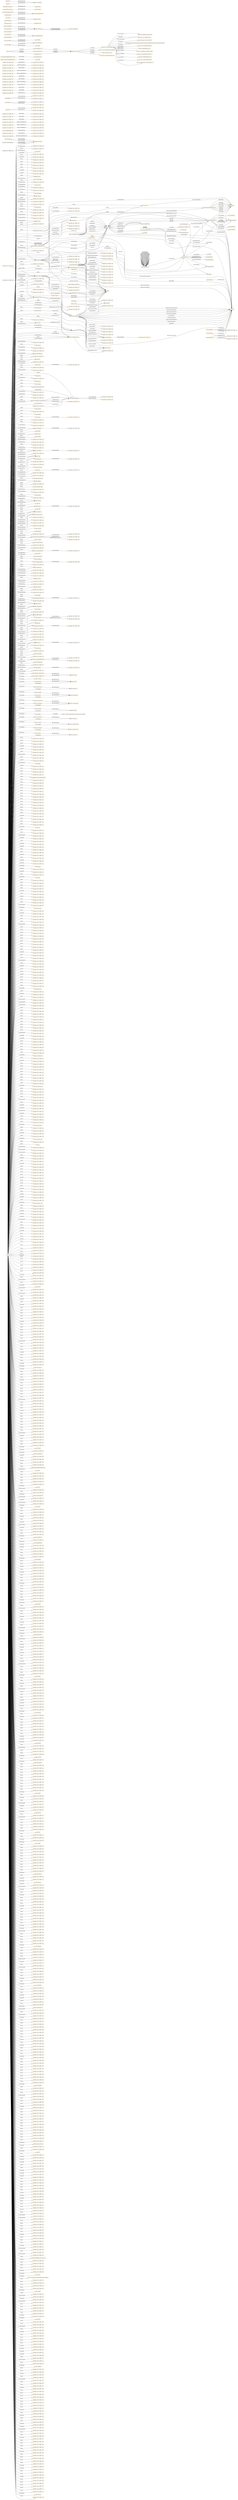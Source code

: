digraph ar2dtool_diagram { 
rankdir=LR;
size="1501"
node [shape = rectangle, color="orange"]; "geoes:Municipio" "geopolitical:territory" "owl:Thing" "-2954d5be:18573c1f6fb:-7ff8" "geoes:Estero" "-2954d5be:18573c1f6fb:-7fcd" "geoes:ZonaContigua" "-2954d5be:18573c1f6fb:-7d1e" "-2954d5be:18573c1f6fb:-7e38" "-2954d5be:18573c1f6fb:-7e66" "geoes:Lavajo" "-2954d5be:18573c1f6fb:-7c4c" "-2954d5be:18573c1f6fb:-7e09" "geoes:Morfologia" "-2954d5be:18573c1f6fb:-7dbb" "geoes:Torrente" "-2954d5be:18573c1f6fb:-7d50" "-2954d5be:18573c1f6fb:-7c66" "-2954d5be:18573c1f6fb:-7fc0" "-2954d5be:18573c1f6fb:-7ce4" "geoes:MasaDeAguaArtificial" "geoes:Estuario" "-2954d5be:18573c1f6fb:-7c46" "-2954d5be:18573c1f6fb:-7e63" "-2954d5be:18573c1f6fb:-7e03" "-2954d5be:18573c1f6fb:-7f79" "-2954d5be:18573c1f6fb:-7cd6" "-2954d5be:18573c1f6fb:-7cef" "geoes:Canyo" "-2954d5be:18573c1f6fb:-7c5a" "-2954d5be:18573c1f6fb:-7f95" "-2954d5be:18573c1f6fb:-7fa3" "geoes:Acuifero" "-2954d5be:18573c1f6fb:-7c89" "-2954d5be:18573c1f6fb:-7f1a" "-2954d5be:18573c1f6fb:-7f51" "geoes:Nevero" "-2954d5be:18573c1f6fb:-7c35" "-2954d5be:18573c1f6fb:-7d6f" "geoes:FuenteArtificial" "-2954d5be:18573c1f6fb:-7cee" "geoes:Mar" "-2954d5be:18573c1f6fb:-7dce" "-2954d5be:18573c1f6fb:-7d08" "-2954d5be:18573c1f6fb:-7e69" "-2954d5be:18573c1f6fb:-7c71" "geoes:Canal" "geoes:Arroyo" "-2954d5be:18573c1f6fb:-7d53" "-2954d5be:18573c1f6fb:-7dc1" "-2954d5be:18573c1f6fb:-7f40" "-2954d5be:18573c1f6fb:-7dad" "geoes:Rio" "-2954d5be:18573c1f6fb:-7d45" "-2954d5be:18573c1f6fb:-7d5e" "-2954d5be:18573c1f6fb:-7e00" "geoes:Recinto" "-2954d5be:18573c1f6fb:-7cbe" "geoes:Saladar" "geoes:ZonaEconomicaExclusiva" "-2954d5be:18573c1f6fb:-7c99" "geoes:FenomenoHidrografico" "-2954d5be:18573c1f6fb:-7cf5" "-2954d5be:18573c1f6fb:-7e5c" "-2954d5be:18573c1f6fb:-7e05" "geoes:CanalAguasContinentales" "geoes:Aluvion" "-2954d5be:18573c1f6fb:-7cc8" "-2954d5be:18573c1f6fb:-7e57" "geoes:Acequia" "-2954d5be:18573c1f6fb:-7ce0" "-2954d5be:18573c1f6fb:-7c42" "-2954d5be:18573c1f6fb:-7e3f" "-2954d5be:18573c1f6fb:-7cad" "-2954d5be:18573c1f6fb:-7d72" "geoes:AltaMar" "geoes:Pozo" "-2954d5be:18573c1f6fb:-7ceb" "-2954d5be:18573c1f6fb:-7c3e" "-2954d5be:18573c1f6fb:-7e76" "geoes:AguasCorrientes" "-2954d5be:18573c1f6fb:-7e4b" "-2954d5be:18573c1f6fb:-7e22" "geoes:CanalMarino" "geoes:Delta" "geoes:Humedal" "-2954d5be:18573c1f6fb:-7fd0" "geoes:Charca" "-2954d5be:18573c1f6fb:-7f16" "-2954d5be:18573c1f6fb:-7d2d" "-2954d5be:18573c1f6fb:-7ca8" "geoes:Tuberia" "-2954d5be:18573c1f6fb:-7dee" "-2954d5be:18573c1f6fb:-7c82" "-2954d5be:18573c1f6fb:-7ce6" "geoes:Lago" "geoes:AguasSubterraneas" "geoes:Dren" "-2954d5be:18573c1f6fb:-7cbb" "geoes:AguasDulces" "geoes:Captacion" "-2954d5be:18573c1f6fb:-7ccb" "-2954d5be:18573c1f6fb:-7f59" "-2954d5be:18573c1f6fb:-7e31" "-2954d5be:18573c1f6fb:-7fc7" "geoes:Ibon" "-2954d5be:18573c1f6fb:-7f80" "geoes:Nacimiento" "-2954d5be:18573c1f6fb:-7de1" "-2954d5be:18573c1f6fb:-7d80" "-2954d5be:18573c1f6fb:-7c96" "geoes:AguasCosteras" "geoes:Gola" "-2954d5be:18573c1f6fb:-7d56" "-2954d5be:18573c1f6fb:-7c62" "geoes:HidronimoPuntual" "geoes:Albufera" "-2954d5be:18573c1f6fb:-7fbb" "-2954d5be:18573c1f6fb:-7f72" "geoes:AguasQuietas" "-2954d5be:18573c1f6fb:-7c95" "geoes:ZonaHumeda" "geoes:AguasMarinas" "geoes:ZonaEncharcable" "-2954d5be:18573c1f6fb:-7d17" "-2954d5be:18573c1f6fb:-7e1f" "-2954d5be:18573c1f6fb:-7fdc" "-2954d5be:18573c1f6fb:-7d96" "-2954d5be:18573c1f6fb:-7fe5" "geoes:Basines" "-2954d5be:18573c1f6fb:-7e7f" "-2954d5be:18573c1f6fb:-7f8a" "-2954d5be:18573c1f6fb:-7f13" "geoes:Embalse" "geoes:Marisma" "geoes:Ojo" "geoes:Glaciar" "geoes:AguasSuperficiales" "-2954d5be:18573c1f6fb:-7f56" "geoes:Acuitardo" "geoes:Toma" "geoes:Manantial" "geoes:Desembocadura" "-2954d5be:18573c1f6fb:-7e13" "-2954d5be:18573c1f6fb:-7f99" "-2954d5be:18573c1f6fb:-7e71" "geoes:Cascada" "-2954d5be:18573c1f6fb:-7f29" "-2954d5be:18573c1f6fb:-7e2a" "geoes:Rapido" "-2954d5be:18573c1f6fb:-7e51" "-2954d5be:18573c1f6fb:-7dd6" "geoes:Corriente" "geoes:Deposito" "-2954d5be:18573c1f6fb:-7fe2" "-2954d5be:18573c1f6fb:-7d7b" "geoes:AguasCorrientesArtificiales" "-2954d5be:18573c1f6fb:-7ffb" "geoes:Canalillo" "geoes:SurgenciaNatural" "-2954d5be:18573c1f6fb:-7e7c" "-2954d5be:18573c1f6fb:-7dca" "-2954d5be:18573c1f6fb:-7d04" "geoes:SurgenciaArtificial" "-2954d5be:18573c1f6fb:-7f30" "geoes:Bodon" "-2954d5be:18573c1f6fb:-7f10" "-2954d5be:18573c1f6fb:-7fb5" "geoes:MarTerritorial" "geoes:Confluencia" "-2954d5be:18573c1f6fb:-7dc5" "geoes:CanalAguasMarinas" "-2954d5be:18573c1f6fb:-7c40" "geoes:Distribucion" "geoes:Afluente" "-2954d5be:18573c1f6fb:-7d5a" "geoes:Conducto" "-2954d5be:18573c1f6fb:-7f36" "-2954d5be:18573c1f6fb:-7da4" "-2954d5be:18573c1f6fb:-7f1e" "-2954d5be:18573c1f6fb:-7f9d" "-2954d5be:18573c1f6fb:-7e1c" "-2954d5be:18573c1f6fb:-7d26" "geoes:AguasCorrientesNaturales" "-2954d5be:18573c1f6fb:-7fec" "geoes:Chortal" "-2954d5be:18573c1f6fb:-7e2c" "-2954d5be:18573c1f6fb:-7fa9" "-2954d5be:18573c1f6fb:-7fd7" "-2954d5be:18573c1f6fb:-7cc4" "geoes:Desague" "-2954d5be:18573c1f6fb:-7faf" "geoes:CorrienteSubterranea" "-2954d5be:18573c1f6fb:-7de7" "-2954d5be:18573c1f6fb:-7f69" "-2954d5be:18573c1f6fb:-7f4e" "geoes:Sumidero" "-2954d5be:18573c1f6fb:-7fb8" "-2954d5be:18573c1f6fb:-7ca7" "-2954d5be:18573c1f6fb:-7e5f" "-2954d5be:18573c1f6fb:-7f25" "-2954d5be:18573c1f6fb:-7e26" "geoes:Aljibe" "geoes:AguasQuietasNaturales" "geoes:Meandro" "geoes:AguasDeTransicion" "-2954d5be:18573c1f6fb:-7fd4" "-2954d5be:18573c1f6fb:-7d0d" "geoes:Barranco" "geoes:MasaDeHielo" "-2954d5be:18573c1f6fb:-7f6d" "geoes:Salina" "-2954d5be:18573c1f6fb:-7db2" "geoes:AguasSaladas" "geoes:Surgencia" "-2954d5be:18573c1f6fb:-7e07" "geoes:Ria" "geoes:AguasContinentales" "-2954d5be:18573c1f6fb:-7f22" "-2954d5be:18573c1f6fb:-7c8d" "-2954d5be:18573c1f6fb:-7ff5" "-2954d5be:18573c1f6fb:-7ce2" "-2954d5be:18573c1f6fb:-7d0c" "-2954d5be:18573c1f6fb:-7cfd" "-2954d5be:18573c1f6fb:-7f60" "geoes:CuencaHidrografica" "-2954d5be:18573c1f6fb:-7cde" "geoes:Lucio" "-2954d5be:18573c1f6fb:-7e6d" "-2954d5be:18573c1f6fb:-7e44" "geoes:Laguna" "-2954d5be:18573c1f6fb:-7ce9" "-2954d5be:18573c1f6fb:-7ff2" "geoes:Aguas" "geoes:LagunaSalada" "-2954d5be:18573c1f6fb:-7f8f" "-2954d5be:18573c1f6fb:-7c53" "-2954d5be:18573c1f6fb:-7c5d" "geoes:AguasQuietasArtificiales" "geoes:FuenteArtesana" "-2954d5be:18573c1f6fb:-7fac" "-2954d5be:18573c1f6fb:-7f92" "-2954d5be:18573c1f6fb:-7fa0" "-2954d5be:18573c1f6fb:-7fe9" "-2954d5be:18573c1f6fb:-7d13" "geoes:Rambla" "-2954d5be:18573c1f6fb:-7d22" "wgs84_pos:SpatialThing" "time:TimeZone" "time:GeneralDateTimeDescription" "time:DateTimeInterval" "time:TRS" "time:TemporalDuration" "time:Duration" "time:GeneralDurationDescription" "time:ProperInterval" "31651c0f44810ce86697808d57a78e23" "time:TimePosition" "time:TemporalPosition" "time:Interval" "time:TemporalEntity" "time:MonthOfYear" "0b6d90102424f30aaf36963d64b35cf9" "time:TemporalUnit" "time:Instant" "time:DayOfWeek" ; /*classes style*/
	"geoes:top.owl" -> "http://www.w3.org/2006/time" [ label = "owl:imports" ];
	"geoes:top.owl" -> "http://www.w3.org/2003/01/geo/wgs84_pos" [ label = "owl:imports" ];
	"geoes:top.owl" -> "http://vocab.deri.ie/scovo" [ label = "owl:imports" ];
	"geoes:top.owl" -> "http://aims.fao.org/aos/geopolitical.owl" [ label = "owl:imports" ];
	"geoes:AguasContinentales" -> "-2954d5be:18573c1f6fb:-7e69" [ label = "owl:equivalentClass" ];
	"http://www.w3.org/2006/time" -> "http://orcid.org/0000-0002-3884-3420" [ label = "dcterms:creator" ];
	"http://www.w3.org/2006/time" -> "http://www.w3.org/TR/owl-time" [ label = "rdfs:seeAlso" ];
	"http://www.w3.org/2006/time" -> "http://dx.doi.org/10.3233/SW-150187" [ label = "rdfs:seeAlso" ];
	"http://www.w3.org/2006/time" -> "http://www.semantic-web-journal.net/content/time-ontology-extended-non-gregorian-calendar-applications" [ label = "rdfs:seeAlso" ];
	"http://www.w3.org/2006/time" -> "http://www.w3.org/TR/owl-time" [ label = "dcterms:isVersionOf" ];
	"http://www.w3.org/2006/time" -> "http://www.w3.org/2006/time#2016" [ label = "owl:versionIRI" ];
	"http://www.w3.org/2006/time" -> "mailto:panfeng66@gmail.com" [ label = "dcterms:creator" ];
	"http://www.w3.org/2006/time" -> "https://en.wikipedia.org/wiki/Jerry_Hobbs" [ label = "dcterms:creator" ];
	"http://www.w3.org/2006/time" -> "https://orcid.org/0000-0001-8269-8171" [ label = "dcterms:contributor" ];
	"http://www.w3.org/2006/time" -> "mailto:chris.little@metoffice.gov.uk" [ label = "dcterms:contributor" ];
	"http://www.w3.org/2006/time" -> "http://www.w3.org/2006/time#2006" [ label = "owl:priorVersion" ];
	"http://www.w3.org/2006/time" -> "https://creativecommons.org/licenses/by/4.0/" [ label = "dcterms:license" ];
	"time:generalDay" -> "-2954d5be:18573c1f6fb:-7c2a" [ label = "owl:withRestrictions" ];
	"time:generalDay" -> "xsd:string" [ label = "owl:onDatatype" ];
	"time:intervalBefore" -> "time:intervalDisjoint" [ label = "rdfs:subPropertyOf" ];
	"time:intervalBefore" -> "time:before" [ label = "rdfs:subPropertyOf" ];
	"geoes:geopolitica.owl" -> "geoes:top.owl" [ label = "owl:imports" ];
	"time:inDateTime" -> "time:inTemporalPosition" [ label = "rdfs:subPropertyOf" ];
	"geoes:sometido_a_descarga_por" -> "geoes:sometido" [ label = "rdfs:subPropertyOf" ];
	"time:intervalFinishes" -> "time:intervalIn" [ label = "rdfs:subPropertyOf" ];
	"geoes:transportes.owl" -> "geoes:top.owl" [ label = "owl:imports" ];
	"wgs84_pos:location" -> "foaf:based_near" [ label = "rdfs:subPropertyOf" ];
	"geoes:AguasCorrientes" -> "-2954d5be:18573c1f6fb:-7e66" [ label = "owl:equivalentClass" ];
	"time:hasEnd" -> "time:hasTime" [ label = "rdfs:subPropertyOf" ];
	"geoes:Rambla" -> "-2954d5be:18573c1f6fb:-7ca8" [ label = "owl:equivalentClass" ];
	"geoes:transvasa" -> "geoes:conduce" [ label = "rdfs:subPropertyOf" ];
	"geoes:desembocaEn" -> "geoes:desagua_en" [ label = "rdfs:subPropertyOf" ];
	"geoes:Lucio" -> "-2954d5be:18573c1f6fb:-7cf5" [ label = "owl:equivalentClass" ];
	"time:hasDurationDescription" -> "time:hasTemporalDuration" [ label = "rdfs:subPropertyOf" ];
	"geoes:" -> "geoes:hydro.owl" [ label = "owl:imports" ];
	"geoes:" -> "geoes:transportes.owl" [ label = "owl:imports" ];
	"geoes:" -> "geoes:geopolitica.owl" [ label = "owl:imports" ];
	"geoes:Acuifero" -> "-2954d5be:18573c1f6fb:-7e7c" [ label = "owl:equivalentClass" ];
	"geoes:Aguas" -> "-2954d5be:18573c1f6fb:-7e6d" [ label = "owl:equivalentClass" ];
	"geoes:precedeA" -> "geoes:esta_proxima_a" [ label = "rdfs:subPropertyOf" ];
	"time:intervalIn" -> "time:intervalEquals" [ label = "owl:propertyDisjointWith" ];
	"time:inTimePosition" -> "time:inTemporalPosition" [ label = "rdfs:subPropertyOf" ];
	"geoes:Pozo" -> "-2954d5be:18573c1f6fb:-7cad" [ label = "owl:equivalentClass" ];
	"geoes:es_transvasada" -> "geoes:es_conducido_por" [ label = "rdfs:subPropertyOf" ];
	"geoes:distribuye" -> "geoes:conduce" [ label = "rdfs:subPropertyOf" ];
	"geoes:Canal" -> "-2954d5be:18573c1f6fb:-7dc5" [ label = "owl:equivalentClass" ];
	"geoes:transmite" -> "geoes:permite" [ label = "rdfs:subPropertyOf" ];
	"time:generalYear" -> "-2954d5be:18573c1f6fb:-7c28" [ label = "owl:withRestrictions" ];
	"time:generalYear" -> "xsd:string" [ label = "owl:onDatatype" ];
	"time:intervalStarts" -> "time:intervalIn" [ label = "rdfs:subPropertyOf" ];
	"geoes:nombre_alternativo" -> "geoes:nombre" [ label = "rdfs:subPropertyOf" ];
	"time:intervalDuring" -> "time:intervalIn" [ label = "rdfs:subPropertyOf" ];
	"time:ProperInterval" -> "time:Instant" [ label = "owl:disjointWith" ];
	"geoes:AguasQuietas" -> "-2954d5be:18573c1f6fb:-7e22" [ label = "owl:equivalentClass" ];
	"time:seconds" -> "http://www.bipm.org/en/publications/si-brochure/second.html" [ label = "rdfs:seeAlso" ];
	"geoes:se_extrae_para" -> "geoes:alimenta_a" [ label = "rdfs:subPropertyOf" ];
	"geoes:AguasQuietasNaturales" -> "-2954d5be:18573c1f6fb:-7e1c" [ label = "owl:equivalentClass" ];
	"geoes:Idioma_alternativo" -> "geoes:idioma" [ label = "rdfs:subPropertyOf" ];
	"time:generalMonth" -> "-2954d5be:18573c1f6fb:-7c29" [ label = "owl:withRestrictions" ];
	"time:generalMonth" -> "xsd:string" [ label = "owl:onDatatype" ];
	"time:intervalEquals" -> "time:intervalIn" [ label = "owl:propertyDisjointWith" ];
	"geoes:CanalAguasMarinas" -> "-2954d5be:18573c1f6fb:-7dbb" [ label = "owl:equivalentClass" ];
	"geoes:ZonaHumeda" -> "-2954d5be:18573c1f6fb:-7c42" [ label = "owl:equivalentClass" ];
	"geoes:Afluente" -> "-2954d5be:18573c1f6fb:-7e71" [ label = "owl:equivalentClass" ];
	"geoes:Afluente" -> "-2954d5be:18573c1f6fb:-7e76" [ label = "owl:equivalentClass" ];
	"geoes:se_extrae" -> "geoes:es_alimentada_por" [ label = "rdfs:subPropertyOf" ];
	"geoes:AguasCorrientesArtificiales" -> "-2954d5be:18573c1f6fb:-7e5f" [ label = "owl:equivalentClass" ];
	"geoes:AguasCorrientesArtificiales" -> "-2954d5be:18573c1f6fb:-7e63" [ label = "owl:equivalentClass" ];
	"geoes:AguasSuperficiales" -> "-2954d5be:18573c1f6fb:-7e00" [ label = "owl:equivalentClass" ];
	"time:hasDuration" -> "time:hasTemporalDuration" [ label = "rdfs:subPropertyOf" ];
	"geoes:AguasDeTransicion" -> "-2954d5be:18573c1f6fb:-7e31" [ label = "owl:equivalentClass" ];
	"geoes:AguasDeTransicion" -> "-2954d5be:18573c1f6fb:-7e3f" [ label = "owl:equivalentClass" ];
	"time:hasBeginning" -> "time:hasTime" [ label = "rdfs:subPropertyOf" ];
	"geoes:MasaDeAguaArtificial" -> "-2954d5be:18573c1f6fb:-7cc8" [ label = "owl:equivalentClass" ];
	"geoes:Nacimiento" -> "-2954d5be:18573c1f6fb:-7cbe" [ label = "owl:equivalentClass" ];
	"geoes:Dren" -> "-2954d5be:18573c1f6fb:-7d5e" [ label = "owl:equivalentClass" ];
	"geoes:long" -> "geoes:coordenadas" [ label = "rdfs:subPropertyOf" ];
	"geoes:Gola" -> "-2954d5be:18573c1f6fb:-7d1e" [ label = "owl:equivalentClass" ];
	"geoes:CanalAguasContinentales" -> "-2954d5be:18573c1f6fb:-7dc1" [ label = "owl:equivalentClass" ];
	"geoes:AguasQuietasArtificiales" -> "-2954d5be:18573c1f6fb:-7e1f" [ label = "owl:equivalentClass" ];
	"geoes:SurgenciaArtificial" -> "-2954d5be:18573c1f6fb:-7c5a" [ label = "owl:equivalentClass" ];
	"time:TemporalEntity" -> "-2954d5be:18573c1f6fb:-7c2e" [ label = "owl:unionOf" ];
	"geoes:es_distribuida" -> "geoes:es_conducido_por" [ label = "rdfs:subPropertyOf" ];
	"geoes:sigueA" -> "geoes:esta_proxima_a" [ label = "rdfs:subPropertyOf" ];
	"geoes:Surgencia" -> "-2954d5be:18573c1f6fb:-7c5d" [ label = "owl:equivalentClass" ];
	"geoes:es_capturado" -> "geoes:es_conectado_con" [ label = "rdfs:subPropertyOf" ];
	"geoes:Desague" -> "-2954d5be:18573c1f6fb:-7d72" [ label = "owl:equivalentClass" ];
	"geoes:captura" -> "geoes:conecta_con" [ label = "rdfs:subPropertyOf" ];
	"geoes:sometida_a_influencia_de" -> "geoes:sometido" [ label = "rdfs:subPropertyOf" ];
	"NULL" -> "-2954d5be:18573c1f6fb:-7d13" [ label = "owl:allValuesFrom" ];
	"NULL" -> "-2954d5be:18573c1f6fb:-7ecd" [ label = "rdf:rest" ];
	"NULL" -> "-2954d5be:18573c1f6fb:-7fc8" [ label = "rdf:rest" ];
	"NULL" -> "geoes:Deposito" [ label = "rdf:first" ];
	"NULL" -> "-2954d5be:18573c1f6fb:-7c24" [ label = "rdf:rest" ];
	"NULL" -> "-2954d5be:18573c1f6fb:-7d03" [ label = "owl:unionOf" ];
	"NULL" -> "-2954d5be:18573c1f6fb:-7e96" [ label = "owl:oneOf" ];
	"NULL" -> "-2954d5be:18573c1f6fb:-7d3d" [ label = "rdf:rest" ];
	"NULL" -> "-2954d5be:18573c1f6fb:-7e3d" [ label = "owl:intersectionOf" ];
	"NULL" -> "-2954d5be:18573c1f6fb:-7fd5" [ label = "rdf:rest" ];
	"NULL" -> "geoes:Ria" [ label = "owl:someValuesFrom" ];
	"NULL" -> "geoes:Lago" [ label = "rdf:first" ];
	"NULL" -> "-2954d5be:18573c1f6fb:-7e93" [ label = "owl:oneOf" ];
	"NULL" -> "xsd:gMonth" [ label = "owl:allValuesFrom" ];
	"NULL" -> "-2954d5be:18573c1f6fb:-7ea1" [ label = "owl:oneOf" ];
	"NULL" -> "-2954d5be:18573c1f6fb:-7e05" [ label = "rdf:first" ];
	"NULL" -> "geoes:Barranco" [ label = "owl:allValuesFrom" ];
	"NULL" -> "-2954d5be:18573c1f6fb:-7ce6" [ label = "rdf:first" ];
	"NULL" -> "-2954d5be:18573c1f6fb:-7cd6" [ label = "owl:someValuesFrom" ];
	"NULL" -> "-2954d5be:18573c1f6fb:-7d80" [ label = "owl:allValuesFrom" ];
	"NULL" -> "-2954d5be:18573c1f6fb:-7e06" [ label = "rdf:rest" ];
	"NULL" -> "-2954d5be:18573c1f6fb:-7f5e" [ label = "rdf:rest" ];
	"NULL" -> "-2954d5be:18573c1f6fb:-7c31" [ label = "rdf:rest" ];
	"NULL" -> "622be0b94eb474b3124a8ea03f1682ba" [ label = "rdf:first" ];
	"NULL" -> "-2954d5be:18573c1f6fb:-7f1f" [ label = "rdf:rest" ];
	"NULL" -> "geoes:FuenteArtesana" [ label = "rdf:first" ];
	"NULL" -> "geoes:ZonaEncharcable" [ label = "rdf:first" ];
	"NULL" -> "-2954d5be:18573c1f6fb:-7ff3" [ label = "rdf:rest" ];
	"NULL" -> "-2954d5be:18573c1f6fb:-7f2c" [ label = "rdf:rest" ];
	"NULL" -> "-2954d5be:18573c1f6fb:-7fb0" [ label = "rdf:rest" ];
	"NULL" -> "-2954d5be:18573c1f6fb:-7f7c" [ label = "rdf:rest" ];
	"NULL" -> "-2954d5be:18573c1f6fb:-7dce" [ label = "owl:allValuesFrom" ];
	"NULL" -> "geoes:Basines" [ label = "rdf:first" ];
	"NULL" -> "-2954d5be:18573c1f6fb:-7ed6" [ label = "rdf:rest" ];
	"NULL" -> "-2954d5be:18573c1f6fb:-7c89" [ label = "owl:someValuesFrom" ];
	"NULL" -> "-2954d5be:18573c1f6fb:-7d89" [ label = "rdf:rest" ];
	"NULL" -> "-2954d5be:18573c1f6fb:-7ccb" [ label = "owl:allValuesFrom" ];
	"NULL" -> "-2954d5be:18573c1f6fb:-7cd3" [ label = "rdf:rest" ];
	"NULL" -> "-2954d5be:18573c1f6fb:-7f4a" [ label = "rdf:rest" ];
	"NULL" -> "-2954d5be:18573c1f6fb:-7dec" [ label = "rdf:rest" ];
	"NULL" -> "geoes:Canal" [ label = "rdf:first" ];
	"NULL" -> "-2954d5be:18573c1f6fb:-7ea4" [ label = "rdf:rest" ];
	"NULL" -> "-2954d5be:18573c1f6fb:-7de7" [ label = "owl:allValuesFrom" ];
	"NULL" -> "geoes:Manantial" [ label = "rdf:first" ];
	"NULL" -> "time:GeneralDateTimeDescription" [ label = "rdf:first" ];
	"NULL" -> "-2954d5be:18573c1f6fb:-7ef4" [ label = "rdf:rest" ];
	"NULL" -> "-2954d5be:18573c1f6fb:-7dbe" [ label = "rdf:rest" ];
	"NULL" -> "-2954d5be:18573c1f6fb:-7ff7" [ label = "owl:unionOf" ];
	"NULL" -> "-2954d5be:18573c1f6fb:-7d92" [ label = "rdf:rest" ];
	"NULL" -> "-2954d5be:18573c1f6fb:-7e2d" [ label = "rdf:rest" ];
	"NULL" -> "-2954d5be:18573c1f6fb:-7eb1" [ label = "rdf:rest" ];
	"NULL" -> "time:year" [ label = "owl:onProperty" ];
	"NULL" -> "-2954d5be:18573c1f6fb:-7cc4" [ label = "owl:allValuesFrom" ];
	"NULL" -> "-2954d5be:18573c1f6fb:-7e7d" [ label = "rdf:rest" ];
	"NULL" -> "-2954d5be:18573c1f6fb:-7c71" [ label = "owl:someValuesFrom" ];
	"NULL" -> "-2954d5be:18573c1f6fb:-7fdf" [ label = "rdf:rest" ];
	"NULL" -> "-2954d5be:18573c1f6fb:-7d1d" [ label = "owl:intersectionOf" ];
	"NULL" -> "-2954d5be:18573c1f6fb:-7de0" [ label = "owl:unionOf" ];
	"NULL" -> "geoes:Aguas" [ label = "rdf:first" ];
	"NULL" -> "-2954d5be:18573c1f6fb:-7e8e" [ label = "rdf:rest" ];
	"NULL" -> "-2954d5be:18573c1f6fb:-7d12" [ label = "owl:unionOf" ];
	"NULL" -> "-2954d5be:18573c1f6fb:-7d44" [ label = "owl:unionOf" ];
	"NULL" -> "geoes:Acuifero" [ label = "owl:allValuesFrom" ];
	"NULL" -> "geoes:Marisma" [ label = "owl:allValuesFrom" ];
	"NULL" -> "-2954d5be:18573c1f6fb:-7fad" [ label = "rdf:rest" ];
	"NULL" -> "-2954d5be:18573c1f6fb:-7f85" [ label = "rdf:rest" ];
	"NULL" -> "-2954d5be:18573c1f6fb:-7e1e" [ label = "owl:unionOf" ];
	"NULL" -> "-2954d5be:18573c1f6fb:-7e9b" [ label = "rdf:rest" ];
	"NULL" -> "-2954d5be:18573c1f6fb:-7fab" [ label = "owl:unionOf" ];
	"NULL" -> "-2954d5be:18573c1f6fb:-7f58" [ label = "owl:unionOf" ];
	"NULL" -> "geoes:estaEn" [ label = "owl:onProperty" ];
	"NULL" -> "-2954d5be:18573c1f6fb:-7e1b" [ label = "owl:unionOf" ];
	"NULL" -> "-2954d5be:18573c1f6fb:-7f55" [ label = "owl:unionOf" ];
	"NULL" -> "-2954d5be:18573c1f6fb:-7f57" [ label = "rdf:rest" ];
	"NULL" -> "time:days" [ label = "owl:onProperty" ];
	"NULL" -> "-2954d5be:18573c1f6fb:-7f18" [ label = "rdf:rest" ];
	"NULL" -> "geoes:Ibon" [ label = "owl:someValuesFrom" ];
	"NULL" -> "-2954d5be:18573c1f6fb:-7f64" [ label = "rdf:rest" ];
	"NULL" -> "geoes:AguasCorrientesNaturales" [ label = "rdf:first" ];
	"NULL" -> "-2954d5be:18573c1f6fb:-7d11" [ label = "rdf:rest" ];
	"NULL" -> "-2954d5be:18573c1f6fb:-7dc7" [ label = "rdf:rest" ];
	"NULL" -> "geoes:CorrienteSubterranea" [ label = "rdf:first" ];
	"NULL" -> "-2954d5be:18573c1f6fb:-7c59" [ label = "owl:unionOf" ];
	"NULL" -> "-2954d5be:18573c1f6fb:-7d8f" [ label = "rdf:rest" ];
	"NULL" -> "-2954d5be:18573c1f6fb:-7eec" [ label = "owl:oneOf" ];
	"NULL" -> "-2954d5be:18573c1f6fb:-7e86" [ label = "rdf:rest" ];
	"NULL" -> "-2954d5be:18573c1f6fb:-7f32" [ label = "rdf:rest" ];
	"NULL" -> "-2954d5be:18573c1f6fb:-7d97" [ label = "owl:intersectionOf" ];
	"NULL" -> "geoes:evacua_de" [ label = "owl:onProperty" ];
	"NULL" -> "-2954d5be:18573c1f6fb:-7dd4" [ label = "rdf:rest" ];
	"NULL" -> "-2954d5be:18573c1f6fb:-7ce4" [ label = "rdf:first" ];
	"NULL" -> "-2954d5be:18573c1f6fb:-7e4a" [ label = "owl:unionOf" ];
	"NULL" -> "-2954d5be:18573c1f6fb:-7e58" [ label = "rdf:rest" ];
	"NULL" -> "-2954d5be:18573c1f6fb:-7ebb" [ label = "rdf:rest" ];
	"NULL" -> "-2954d5be:18573c1f6fb:-7e19" [ label = "rdf:rest" ];
	"NULL" -> "-2954d5be:18573c1f6fb:-7e5d" [ label = "owl:intersectionOf" ];
	"NULL" -> "-2954d5be:18573c1f6fb:-7c44" [ label = "rdf:rest" ];
	"NULL" -> "-2954d5be:18573c1f6fb:-7f00" [ label = "rdf:rest" ];
	"NULL" -> "-2954d5be:18573c1f6fb:-7da2" [ label = "rdf:rest" ];
	"NULL" -> "-2954d5be:18573c1f6fb:-7fb6" [ label = "rdf:rest" ];
	"NULL" -> "-2954d5be:18573c1f6fb:-7c90" [ label = "rdf:rest" ];
	"NULL" -> "geoes:conecta_con" [ label = "owl:onProperty" ];
	"NULL" -> "-2954d5be:18573c1f6fb:-7f7e" [ label = "rdf:rest" ];
	"NULL" -> "-2954d5be:18573c1f6fb:-7c51" [ label = "rdf:rest" ];
	"NULL" -> "-2954d5be:18573c1f6fb:-7e61" [ label = "rdf:rest" ];
	"NULL" -> "-2954d5be:18573c1f6fb:-7fc3" [ label = "rdf:rest" ];
	"NULL" -> "-2954d5be:18573c1f6fb:-7c46" [ label = "owl:allValuesFrom" ];
	"NULL" -> "-2954d5be:18573c1f6fb:-7e25" [ label = "owl:unionOf" ];
	"NULL" -> "geoes:Salina" [ label = "rdf:first" ];
	"NULL" -> "-2954d5be:18573c1f6fb:-7f4c" [ label = "rdf:rest" ];
	"NULL" -> "-2954d5be:18573c1f6fb:-7ee9" [ label = "rdf:rest" ];
	"NULL" -> "geoes:AguasCorrientesNaturales" [ label = "owl:someValuesFrom" ];
	"NULL" -> "-2954d5be:18573c1f6fb:-7e2b" [ label = "owl:intersectionOf" ];
	"NULL" -> "-2954d5be:18573c1f6fb:-7f0d" [ label = "rdf:rest" ];
	"NULL" -> "-2954d5be:18573c1f6fb:-7ff4" [ label = "owl:unionOf" ];
	"NULL" -> "-2954d5be:18573c1f6fb:-7ef6" [ label = "rdf:rest" ];
	"NULL" -> "-2954d5be:18573c1f6fb:-7eb7" [ label = "rdf:rest" ];
	"NULL" -> "-2954d5be:18573c1f6fb:-7e89" [ label = "owl:oneOf" ];
	"NULL" -> "-2954d5be:18573c1f6fb:-7f6a" [ label = "rdf:rest" ];
	"NULL" -> "geoes:Distribucion" [ label = "rdf:first" ];
	"NULL" -> "-2954d5be:18573c1f6fb:-7ec4" [ label = "rdf:rest" ];
	"NULL" -> "geoes:Embalse" [ label = "owl:someValuesFrom" ];
	"NULL" -> "-2954d5be:18573c1f6fb:-7cc1" [ label = "rdf:rest" ];
	"NULL" -> "-2954d5be:18573c1f6fb:-7dda" [ label = "rdf:rest" ];
	"NULL" -> "geoes:deposita_en" [ label = "owl:onProperty" ];
	"NULL" -> "-2954d5be:18573c1f6fb:-7e4d" [ label = "rdf:rest" ];
	"NULL" -> "-2954d5be:18573c1f6fb:-7fe1" [ label = "owl:unionOf" ];
	"NULL" -> "geoes:AguasQuietasArtificiales" [ label = "rdf:first" ];
	"NULL" -> "-2954d5be:18573c1f6fb:-7e0e" [ label = "rdf:rest" ];
	"NULL" -> "geoes:AguasQuietasArtificiales" [ label = "owl:complementOf" ];
	"NULL" -> "geoes:Acuifero" [ label = "rdf:first" ];
	"NULL" -> "-2954d5be:18573c1f6fb:-7dc0" [ label = "owl:intersectionOf" ];
	"NULL" -> "-2954d5be:18573c1f6fb:-7ceb" [ label = "rdf:first" ];
	"NULL" -> "geoes:Manantial" [ label = "owl:allValuesFrom" ];
	"NULL" -> "-2954d5be:18573c1f6fb:-7e08" [ label = "owl:intersectionOf" ];
	"NULL" -> "geoes:Saladar" [ label = "rdf:first" ];
	"NULL" -> "geoes:SurgenciaArtificial" [ label = "rdf:first" ];
	"NULL" -> "-2954d5be:18573c1f6fb:-7d0b" [ label = "owl:intersectionOf" ];
	"NULL" -> "-2954d5be:18573c1f6fb:-7c5b" [ label = "rdf:rest" ];
	"NULL" -> "-2954d5be:18573c1f6fb:-7e6b" [ label = "rdf:rest" ];
	"NULL" -> "-2954d5be:18573c1f6fb:-7eb0" [ label = "rdf:rest" ];
	"NULL" -> "-2954d5be:18573c1f6fb:-7e4b" [ label = "owl:allValuesFrom" ];
	"NULL" -> "-2954d5be:18573c1f6fb:-7cdf" [ label = "rdf:rest" ];
	"NULL" -> "-2954d5be:18573c1f6fb:-7f77" [ label = "rdf:rest" ];
	"NULL" -> "-2954d5be:18573c1f6fb:-7d24" [ label = "rdf:rest" ];
	"NULL" -> "-2954d5be:18573c1f6fb:-7f38" [ label = "rdf:rest" ];
	"NULL" -> "-2954d5be:18573c1f6fb:-7f73" [ label = "rdf:rest" ];
	"NULL" -> "-2954d5be:18573c1f6fb:-7d20" [ label = "rdf:rest" ];
	"NULL" -> "-2954d5be:18573c1f6fb:-7ca6" [ label = "owl:intersectionOf" ];
	"NULL" -> "-2954d5be:18573c1f6fb:-7d6e" [ label = "owl:unionOf" ];
	"NULL" -> "-2954d5be:18573c1f6fb:-7c94" [ label = "owl:unionOf" ];
	"NULL" -> "-2954d5be:18573c1f6fb:-7f45" [ label = "rdf:rest" ];
	"NULL" -> "-2954d5be:18573c1f6fb:-7efc" [ label = "rdf:rest" ];
	"NULL" -> "-2954d5be:18573c1f6fb:-7f06" [ label = "rdf:rest" ];
	"NULL" -> "-2954d5be:18573c1f6fb:-7f41" [ label = "rdf:rest" ];
	"NULL" -> "-2954d5be:18573c1f6fb:-7da8" [ label = "rdf:rest" ];
	"NULL" -> "geoes:es_originado_por" [ label = "owl:onProperty" ];
	"NULL" -> "-2954d5be:18573c1f6fb:-7ece" [ label = "rdf:rest" ];
	"NULL" -> "-2954d5be:18573c1f6fb:-7dc9" [ label = "owl:unionOf" ];
	"NULL" -> "geoes:conduce" [ label = "owl:onProperty" ];
	"NULL" -> "-2954d5be:18573c1f6fb:-7fc9" [ label = "rdf:rest" ];
	"NULL" -> "geoes:Morfologia" [ label = "rdf:first" ];
	"NULL" -> "-2954d5be:18573c1f6fb:-7c68" [ label = "rdf:rest" ];
	"NULL" -> "geoes:Lucio" [ label = "owl:someValuesFrom" ];
	"NULL" -> "-2954d5be:18573c1f6fb:-7e78" [ label = "rdf:rest" ];
	"NULL" -> "-2954d5be:18573c1f6fb:-7e39" [ label = "rdf:rest" ];
	"NULL" -> "-2954d5be:18573c1f6fb:-7c64" [ label = "rdf:rest" ];
	"NULL" -> "-2954d5be:18573c1f6fb:-7f20" [ label = "rdf:rest" ];
	"NULL" -> "geoes:AguasMarinas" [ label = "owl:someValuesFrom" ];
	"NULL" -> "-2954d5be:18573c1f6fb:-7dd3" [ label = "rdf:rest" ];
	"NULL" -> "-2954d5be:18573c1f6fb:-7ce8" [ label = "rdf:rest" ];
	"NULL" -> "geoes:sufre_descarga_de" [ label = "owl:onProperty" ];
	"NULL" -> "-2954d5be:18573c1f6fb:-7c32" [ label = "rdf:rest" ];
	"NULL" -> "-2954d5be:18573c1f6fb:-7fe3" [ label = "rdf:rest" ];
	"NULL" -> "-2954d5be:18573c1f6fb:-7e42" [ label = "rdf:rest" ];
	"NULL" -> "-2954d5be:18573c1f6fb:-7ca9" [ label = "rdf:rest" ];
	"NULL" -> "-2954d5be:18573c1f6fb:-7d3a" [ label = "owl:intersectionOf" ];
	"NULL" -> "-2954d5be:18573c1f6fb:-7fa4" [ label = "rdf:rest" ];
	"NULL" -> "-2954d5be:18573c1f6fb:-7e37" [ label = "owl:unionOf" ];
	"NULL" -> "-2954d5be:18573c1f6fb:-7d0a" [ label = "owl:unionOf" ];
	"NULL" -> "-2954d5be:18573c1f6fb:-7e74" [ label = "owl:intersectionOf" ];
	"NULL" -> "-2954d5be:18573c1f6fb:-7d45" [ label = "owl:allValuesFrom" ];
	"NULL" -> "-2954d5be:18573c1f6fb:-7d7a" [ label = "owl:unionOf" ];
	"NULL" -> "-2954d5be:18573c1f6fb:-7f2d" [ label = "rdf:rest" ];
	"NULL" -> "-2954d5be:18573c1f6fb:-7fb1" [ label = "rdf:rest" ];
	"NULL" -> "-2954d5be:18573c1f6fb:-7f7d" [ label = "rdf:rest" ];
	"NULL" -> "geoes:discurre_sobre" [ label = "owl:onProperty" ];
	"NULL" -> "-2954d5be:18573c1f6fb:-7d2a" [ label = "rdf:rest" ];
	"NULL" -> "-2954d5be:18573c1f6fb:-7f3a" [ label = "rdf:rest" ];
	"NULL" -> "-2954d5be:18573c1f6fb:-7f8e" [ label = "owl:unionOf" ];
	"NULL" -> "-2954d5be:18573c1f6fb:-7ed7" [ label = "rdf:rest" ];
	"NULL" -> "time:numericDuration" [ label = "owl:onProperty" ];
	"NULL" -> "-2954d5be:18573c1f6fb:-7d17" [ label = "owl:allValuesFrom" ];
	"NULL" -> "-2954d5be:18573c1f6fb:-7d0d" [ label = "owl:allValuesFrom" ];
	"NULL" -> "-2954d5be:18573c1f6fb:-7cd4" [ label = "rdf:rest" ];
	"NULL" -> "rdf:nil" [ label = "rdf:rest" ];
	"NULL" -> "-2954d5be:18573c1f6fb:-7d00" [ label = "owl:intersectionOf" ];
	"NULL" -> "-2954d5be:18573c1f6fb:-7cd9" [ label = "owl:intersectionOf" ];
	"NULL" -> "-2954d5be:18573c1f6fb:-7cab" [ label = "owl:intersectionOf" ];
	"NULL" -> "-2954d5be:18573c1f6fb:-7ea5" [ label = "rdf:rest" ];
	"NULL" -> "-2954d5be:18573c1f6fb:-7fb7" [ label = "owl:unionOf" ];
	"NULL" -> "geoes:Conducto" [ label = "rdf:first" ];
	"NULL" -> "-2954d5be:18573c1f6fb:-7ce1" [ label = "rdf:rest" ];
	"NULL" -> "-2954d5be:18573c1f6fb:-7c5c" [ label = "owl:unionOf" ];
	"NULL" -> "-2954d5be:18573c1f6fb:-7d93" [ label = "rdf:rest" ];
	"NULL" -> "geoes:esta_proxima_a" [ label = "owl:onProperty" ];
	"NULL" -> "-2954d5be:18573c1f6fb:-7e2e" [ label = "rdf:rest" ];
	"NULL" -> "-2954d5be:18573c1f6fb:-7eb2" [ label = "rdf:rest" ];
	"NULL" -> "-2954d5be:18573c1f6fb:-7dd6" [ label = "owl:someValuesFrom" ];
	"NULL" -> "-2954d5be:18573c1f6fb:-7c6e" [ label = "rdf:rest" ];
	"NULL" -> "-2954d5be:18573c1f6fb:-7ec0" [ label = "owl:oneOf" ];
	"NULL" -> "-2954d5be:18573c1f6fb:-7dcc" [ label = "rdf:rest" ];
	"NULL" -> "geoes:Humedal" [ label = "rdf:first" ];
	"NULL" -> "-2954d5be:18573c1f6fb:-7d0c" [ label = "rdf:first" ];
	"NULL" -> "-2954d5be:18573c1f6fb:-7e3b" [ label = "rdf:rest" ];
	"NULL" -> "-2954d5be:18573c1f6fb:-7e8f" [ label = "rdf:rest" ];
	"NULL" -> "-2954d5be:18573c1f6fb:-7fba" [ label = "owl:unionOf" ];
	"NULL" -> "-2954d5be:18573c1f6fb:-7fed" [ label = "rdf:rest" ];
	"NULL" -> "time:Duration" [ label = "rdf:first" ];
	"NULL" -> "geoes:AguasDulces" [ label = "owl:complementOf" ];
	"NULL" -> "-2954d5be:18573c1f6fb:-7ee4" [ label = "owl:oneOf" ];
	"NULL" -> "-2954d5be:18573c1f6fb:-7f15" [ label = "owl:unionOf" ];
	"NULL" -> "-2954d5be:18573c1f6fb:-7f97" [ label = "rdf:rest" ];
	"NULL" -> "geoes:puede_fluir_como" [ label = "owl:onProperty" ];
	"NULL" -> "-2954d5be:18573c1f6fb:-7cfb" [ label = "rdf:rest" ];
	"NULL" -> "-2954d5be:18573c1f6fb:-7f93" [ label = "rdf:rest" ];
	"NULL" -> "-2954d5be:18573c1f6fb:-7c62" [ label = "owl:someValuesFrom" ];
	"NULL" -> "-2954d5be:18573c1f6fb:-7f1d" [ label = "owl:unionOf" ];
	"NULL" -> "-2954d5be:18573c1f6fb:-7e5b" [ label = "owl:unionOf" ];
	"NULL" -> "-2954d5be:18573c1f6fb:-7e43" [ label = "owl:unionOf" ];
	"NULL" -> "-2954d5be:18573c1f6fb:-7da3" [ label = "owl:intersectionOf" ];
	"NULL" -> "-2954d5be:18573c1f6fb:-7f65" [ label = "rdf:rest" ];
	"NULL" -> "-2954d5be:18573c1f6fb:-7da4" [ label = "owl:someValuesFrom" ];
	"NULL" -> "-2954d5be:18573c1f6fb:-7f26" [ label = "rdf:rest" ];
	"NULL" -> "-2954d5be:18573c1f6fb:-7feb" [ label = "owl:unionOf" ];
	"NULL" -> "-2954d5be:18573c1f6fb:-7fd3" [ label = "owl:unionOf" ];
	"NULL" -> "-2954d5be:18573c1f6fb:-7f61" [ label = "rdf:rest" ];
	"NULL" -> "-2954d5be:18573c1f6fb:-7dc8" [ label = "rdf:rest" ];
	"NULL" -> "-2954d5be:18573c1f6fb:-7ec9" [ label = "owl:oneOf" ];
	"NULL" -> "-2954d5be:18573c1f6fb:-7eee" [ label = "rdf:rest" ];
	"NULL" -> "-2954d5be:18573c1f6fb:-7f33" [ label = "rdf:rest" ];
	"NULL" -> "-2954d5be:18573c1f6fb:-7c77" [ label = "rdf:rest" ];
	"NULL" -> "-2954d5be:18573c1f6fb:-7eaf" [ label = "rdf:rest" ];
	"NULL" -> "-2954d5be:18573c1f6fb:-7eea" [ label = "rdf:rest" ];
	"NULL" -> "geoes:Embalse" [ label = "rdf:first" ];
	"NULL" -> "geoes:Acequia" [ label = "rdf:first" ];
	"NULL" -> "-2954d5be:18573c1f6fb:-7e30" [ label = "owl:unionOf" ];
	"NULL" -> "-2954d5be:18573c1f6fb:-7c84" [ label = "rdf:rest" ];
	"NULL" -> "-2954d5be:18573c1f6fb:-7ebc" [ label = "rdf:rest" ];
	"NULL" -> "geoes:AguasQuietasNaturales" [ label = "rdf:first" ];
	"NULL" -> "-2954d5be:18573c1f6fb:-7ff6" [ label = "rdf:rest" ];
	"NULL" -> "-2954d5be:18573c1f6fb:-7f01" [ label = "rdf:rest" ];
	"NULL" -> "-2954d5be:18573c1f6fb:-7d1f" [ label = "rdf:rest" ];
	"NULL" -> "-2954d5be:18573c1f6fb:-7d26" [ label = "owl:someValuesFrom" ];
	"NULL" -> "-2954d5be:18573c1f6fb:-7d6b" [ label = "rdf:rest" ];
	"NULL" -> "-2954d5be:18573c1f6fb:-7f24" [ label = "owl:unionOf" ];
	"NULL" -> "-2954d5be:18573c1f6fb:-7cc9" [ label = "rdf:rest" ];
	"NULL" -> "-2954d5be:18573c1f6fb:-7c6a" [ label = "owl:intersectionOf" ];
	"NULL" -> "-2954d5be:18573c1f6fb:-7fc4" [ label = "rdf:rest" ];
	"NULL" -> "time:second" [ label = "owl:onProperty" ];
	"NULL" -> "geoes:Aluvion" [ label = "owl:someValuesFrom" ];
	"NULL" -> "-2954d5be:18573c1f6fb:-7c66" [ label = "owl:someValuesFrom" ];
	"NULL" -> "-2954d5be:18573c1f6fb:-7e14" [ label = "owl:intersectionOf" ];
	"NULL" -> "-2954d5be:18573c1f6fb:-7e34" [ label = "rdf:rest" ];
	"NULL" -> "geoes:se_extrae_para" [ label = "owl:onProperty" ];
	"NULL" -> "-2954d5be:18573c1f6fb:-7cf8" [ label = "owl:intersectionOf" ];
	"NULL" -> "geoes:Glaciar" [ label = "owl:complementOf" ];
	"NULL" -> "-2954d5be:18573c1f6fb:-7f0e" [ label = "rdf:rest" ];
	"NULL" -> "-2954d5be:18573c1f6fb:-7fb4" [ label = "owl:unionOf" ];
	"NULL" -> "-2954d5be:18573c1f6fb:-7d4a" [ label = "rdf:rest" ];
	"NULL" -> "-2954d5be:18573c1f6fb:-7c8c" [ label = "owl:unionOf" ];
	"NULL" -> "-2954d5be:18573c1f6fb:-7e02" [ label = "rdf:rest" ];
	"NULL" -> "-2954d5be:18573c1f6fb:-7ef7" [ label = "rdf:rest" ];
	"NULL" -> "-2954d5be:18573c1f6fb:-7f1b" [ label = "rdf:rest" ];
	"NULL" -> "geoes:Desembocadura" [ label = "rdf:first" ];
	"NULL" -> "geoes:AguasCorrientesNaturales" [ label = "owl:allValuesFrom" ];
	"NULL" -> "-2954d5be:18573c1f6fb:-7f6b" [ label = "rdf:rest" ];
	"NULL" -> "geoes:alimenta_a" [ label = "owl:onProperty" ];
	"NULL" -> "-2954d5be:18573c1f6fb:-7ca7" [ label = "rdf:first" ];
	"NULL" -> "geoes:Torrente" [ label = "owl:someValuesFrom" ];
	"NULL" -> "-2954d5be:18573c1f6fb:-7ddf" [ label = "rdf:rest" ];
	"NULL" -> "geoes:AltaMar" [ label = "rdf:first" ];
	"NULL" -> "-2954d5be:18573c1f6fb:-7c25" [ label = "owl:unionOf" ];
	"NULL" -> "-2954d5be:18573c1f6fb:-7cc2" [ label = "rdf:rest" ];
	"NULL" -> "-2954d5be:18573c1f6fb:-7d74" [ label = "rdf:rest" ];
	"NULL" -> "-2954d5be:18573c1f6fb:-7e4e" [ label = "rdf:rest" ];
	"NULL" -> "-2954d5be:18573c1f6fb:-7c8e" [ label = "rdf:rest" ];
	"NULL" -> "-2954d5be:18573c1f6fb:-7e0f" [ label = "rdf:rest" ];
	"NULL" -> "geoes:sometida_a_influencia_de" [ label = "owl:onProperty" ];
	"NULL" -> "time:Interval" [ label = "rdf:first" ];
	"NULL" -> "-2954d5be:18573c1f6fb:-7ee3" [ label = "rdf:rest" ];
	"NULL" -> "-2954d5be:18573c1f6fb:-7d9d" [ label = "owl:intersectionOf" ];
	"NULL" -> "-2954d5be:18573c1f6fb:-7ea0" [ label = "rdf:rest" ];
	"NULL" -> "geoes:captura" [ label = "owl:onProperty" ];
	"NULL" -> "-2954d5be:18573c1f6fb:-7ef0" [ label = "rdf:rest" ];
	"NULL" -> "-2954d5be:18573c1f6fb:-7fce" [ label = "rdf:rest" ];
	"NULL" -> "geoes:Mar" [ label = "rdf:first" ];
	"NULL" -> "geoes:Canyo" [ label = "owl:someValuesFrom" ];
	"NULL" -> "-2954d5be:18573c1f6fb:-7f4d" [ label = "owl:unionOf" ];
	"NULL" -> "-2954d5be:18573c1f6fb:-7dca" [ label = "owl:someValuesFrom" ];
	"NULL" -> "geoes:Nacimiento" [ label = "owl:allValuesFrom" ];
	"NULL" -> "-2954d5be:18573c1f6fb:-7f39" [ label = "rdf:rest" ];
	"NULL" -> "-2954d5be:18573c1f6fb:-7d60" [ label = "rdf:rest" ];
	"NULL" -> "-2954d5be:18573c1f6fb:-7f74" [ label = "rdf:rest" ];
	"NULL" -> "geoes:ZonaContigua" [ label = "rdf:first" ];
	"NULL" -> "-2954d5be:18573c1f6fb:-7d16" [ label = "owl:unionOf" ];
	"NULL" -> "geoes:comunica_con" [ label = "owl:onProperty" ];
	"NULL" -> "-2954d5be:18573c1f6fb:-7d55" [ label = "owl:unionOf" ];
	"NULL" -> "geoes:SurgenciaArtificial" [ label = "owl:complementOf" ];
	"NULL" -> "-2954d5be:18573c1f6fb:-7f46" [ label = "rdf:rest" ];
	"NULL" -> "-2954d5be:18573c1f6fb:-7d08" [ label = "rdf:first" ];
	"NULL" -> "-2954d5be:18573c1f6fb:-7f81" [ label = "rdf:rest" ];
	"NULL" -> "-2954d5be:18573c1f6fb:-7efd" [ label = "rdf:rest" ];
	"NULL" -> "-2954d5be:18573c1f6fb:-7fa8" [ label = "owl:unionOf" ];
	"NULL" -> "-2954d5be:18573c1f6fb:-7f07" [ label = "rdf:rest" ];
	"NULL" -> "geoes:AguasSaladas" [ label = "owl:someValuesFrom" ];
	"NULL" -> "geoes:FuenteArtificial" [ label = "owl:someValuesFrom" ];
	"NULL" -> "-2954d5be:18573c1f6fb:-7f53" [ label = "rdf:rest" ];
	"NULL" -> "-2954d5be:18573c1f6fb:-7c97" [ label = "rdf:rest" ];
	"NULL" -> "-2954d5be:18573c1f6fb:-7cfd" [ label = "owl:someValuesFrom" ];
	"NULL" -> "-2954d5be:18573c1f6fb:-7f14" [ label = "rdf:rest" ];
	"NULL" -> "-2954d5be:18573c1f6fb:-7db6" [ label = "rdf:rest" ];
	"NULL" -> "-2954d5be:18573c1f6fb:-7d7e" [ label = "rdf:rest" ];
	"NULL" -> "geoes:Gola" [ label = "owl:someValuesFrom" ];
	"NULL" -> "-2954d5be:18573c1f6fb:-7e38" [ label = "owl:allValuesFrom" ];
	"NULL" -> "-2954d5be:18573c1f6fb:-7cb3" [ label = "owl:intersectionOf" ];
	"NULL" -> "-2954d5be:18573c1f6fb:-7edc" [ label = "rdf:rest" ];
	"NULL" -> "-2954d5be:18573c1f6fb:-7c26" [ label = "rdf:rest" ];
	"NULL" -> "-2954d5be:18573c1f6fb:-7dc3" [ label = "rdf:rest" ];
	"NULL" -> "geoes:Recinto" [ label = "rdf:first" ];
	"NULL" -> "-2954d5be:18573c1f6fb:-7ed8" [ label = "owl:oneOf" ];
	"NULL" -> "-2954d5be:18573c1f6fb:-7e03" [ label = "rdf:first" ];
	"NULL" -> "-2954d5be:18573c1f6fb:-7c37" [ label = "rdf:rest" ];
	"NULL" -> "geoes:HidronimoPuntual" [ label = "rdf:first" ];
	"NULL" -> "-2954d5be:18573c1f6fb:-7e47" [ label = "rdf:rest" ];
	"NULL" -> "-2954d5be:18573c1f6fb:-7eaa" [ label = "rdf:rest" ];
	"NULL" -> "-2954d5be:18573c1f6fb:-7e82" [ label = "rdf:rest" ];
	"NULL" -> "-2954d5be:18573c1f6fb:-7c33" [ label = "rdf:rest" ];
	"NULL" -> "time:Instant" [ label = "rdf:first" ];
	"NULL" -> "-2954d5be:18573c1f6fb:-7fa5" [ label = "rdf:rest" ];
	"NULL" -> "geoes:Lucio" [ label = "owl:complementOf" ];
	"NULL" -> "-2954d5be:18573c1f6fb:-7e54" [ label = "rdf:rest" ];
	"NULL" -> "geoes:AguasSuperficiales" [ label = "owl:someValuesFrom" ];
	"NULL" -> "geoes:Ojo" [ label = "rdf:first" ];
	"NULL" -> "-2954d5be:18573c1f6fb:-7df6" [ label = "owl:intersectionOf" ];
	"NULL" -> "-2954d5be:18573c1f6fb:-7c70" [ label = "owl:unionOf" ];
	"NULL" -> "-2954d5be:18573c1f6fb:-7cb7" [ label = "rdf:rest" ];
	"NULL" -> "-2954d5be:18573c1f6fb:-7f2e" [ label = "rdf:rest" ];
	"NULL" -> "-2954d5be:18573c1f6fb:-7fb2" [ label = "rdf:rest" ];
	"NULL" -> "geoes:inunda" [ label = "owl:onProperty" ];
	"NULL" -> "-2954d5be:18573c1f6fb:-7fc6" [ label = "owl:unionOf" ];
	"NULL" -> "geoes:AguasMarinas" [ label = "rdf:first" ];
	"NULL" -> "geoes:es_inundada_por" [ label = "owl:onProperty" ];
	"NULL" -> "geoes:desembocaEn" [ label = "owl:onProperty" ];
	"NULL" -> "geoes:precedeA" [ label = "owl:onProperty" ];
	"NULL" -> "-2954d5be:18573c1f6fb:-7f68" [ label = "owl:unionOf" ];
	"NULL" -> "-2954d5be:18573c1f6fb:-7f3b" [ label = "rdf:rest" ];
	"NULL" -> "-2954d5be:18573c1f6fb:-7ed2" [ label = "owl:oneOf" ];
	"NULL" -> "-2954d5be:18573c1f6fb:-7f8b" [ label = "rdf:rest" ];
	"NULL" -> "-2954d5be:18573c1f6fb:-7c35" [ label = "owl:allValuesFrom" ];
	"NULL" -> "64b9805b699cfc9ff4b456efad5a0539" [ label = "rdf:first" ];
	"NULL" -> "-2954d5be:18573c1f6fb:-7e7f" [ label = "owl:someValuesFrom" ];
	"NULL" -> "geoes:AguasCorrientesArtificiales" [ label = "owl:someValuesFrom" ];
	"NULL" -> "geoes:AguasCorrientesArtificiales" [ label = "rdf:first" ];
	"NULL" -> "xsd:gDay" [ label = "owl:allValuesFrom" ];
	"NULL" -> "-2954d5be:18573c1f6fb:-7cee" [ label = "rdf:first" ];
	"NULL" -> "-2954d5be:18573c1f6fb:-7d94" [ label = "rdf:rest" ];
	"NULL" -> "-2954d5be:18573c1f6fb:-7e6e" [ label = "rdf:rest" ];
	"NULL" -> "-2954d5be:18573c1f6fb:-7e2f" [ label = "rdf:rest" ];
	"NULL" -> "-2954d5be:18573c1f6fb:-7eb3" [ label = "rdf:rest" ];
	"NULL" -> "-2954d5be:18573c1f6fb:-7c6f" [ label = "rdf:rest" ];
	"NULL" -> "time:hour" [ label = "owl:onProperty" ];
	"NULL" -> "-2954d5be:18573c1f6fb:-7d8b" [ label = "owl:intersectionOf" ];
	"NULL" -> "-2954d5be:18573c1f6fb:-7d62" [ label = "rdf:rest" ];
	"NULL" -> "geoes:es_comunicada_por" [ label = "owl:onProperty" ];
	"NULL" -> "-2954d5be:18573c1f6fb:-7e7a" [ label = "owl:intersectionOf" ];
	"NULL" -> "-2954d5be:18573c1f6fb:-7cc7" [ label = "owl:unionOf" ];
	"NULL" -> "-2954d5be:18573c1f6fb:-7def" [ label = "owl:intersectionOf" ];
	"NULL" -> "time:week" [ label = "owl:onProperty" ];
	"NULL" -> "-2954d5be:18573c1f6fb:-7fee" [ label = "rdf:rest" ];
	"NULL" -> "-2954d5be:18573c1f6fb:-7d38" [ label = "rdf:rest" ];
	"NULL" -> "-2954d5be:18573c1f6fb:-7ed1" [ label = "rdf:rest" ];
	"NULL" -> "-2954d5be:18573c1f6fb:-7ffa" [ label = "owl:unionOf" ];
	"NULL" -> "-2954d5be:18573c1f6fb:-7fea" [ label = "rdf:rest" ];
	"NULL" -> "-2954d5be:18573c1f6fb:-7f5f" [ label = "owl:unionOf" ];
	"NULL" -> "-2954d5be:18573c1f6fb:-7c41" [ label = "owl:intersectionOf" ];
	"NULL" -> "geoes:AguasContinentales" [ label = "rdf:first" ];
	"NULL" -> "geoes:Lucio" [ label = "rdf:first" ];
	"NULL" -> "-2954d5be:18573c1f6fb:-7f9c" [ label = "owl:unionOf" ];
	"NULL" -> "geoes:Nacimiento" [ label = "rdf:first" ];
	"NULL" -> "-2954d5be:18573c1f6fb:-7c4a" [ label = "rdf:rest" ];
	"NULL" -> "geoes:Canyo" [ label = "rdf:first" ];
	"NULL" -> "-2954d5be:18573c1f6fb:-7e5a" [ label = "rdf:rest" ];
	"NULL" -> "geoes:es_afluente_de" [ label = "owl:onProperty" ];
	"NULL" -> "-2954d5be:18573c1f6fb:-7fbc" [ label = "rdf:rest" ];
	"NULL" -> "time:nominalPosition" [ label = "owl:onProperty" ];
	"NULL" -> "geoes:permite" [ label = "owl:onProperty" ];
	"NULL" -> "-2954d5be:18573c1f6fb:-7c95" [ label = "rdf:first" ];
	"NULL" -> "-2954d5be:18573c1f6fb:-7d25" [ label = "owl:unionOf" ];
	"NULL" -> "-2954d5be:18573c1f6fb:-7d7f" [ label = "owl:unionOf" ];
	"NULL" -> "-2954d5be:18573c1f6fb:-7f66" [ label = "rdf:rest" ];
	"NULL" -> "-2954d5be:18573c1f6fb:-7f27" [ label = "rdf:rest" ];
	"NULL" -> "-2954d5be:18573c1f6fb:-7f62" [ label = "rdf:rest" ];
	"NULL" -> "time:dayOfYear" [ label = "owl:onProperty" ];
	"NULL" -> "geoes:Charca" [ label = "owl:allValuesFrom" ];
	"NULL" -> "geoes:CanalAguasContinentales" [ label = "owl:someValuesFrom" ];
	"NULL" -> "-2954d5be:18573c1f6fb:-7d96" [ label = "owl:someValuesFrom" ];
	"NULL" -> "-2954d5be:18573c1f6fb:-7eef" [ label = "rdf:rest" ];
	"NULL" -> "-2954d5be:18573c1f6fb:-7db2" [ label = "owl:someValuesFrom" ];
	"NULL" -> "-2954d5be:18573c1f6fb:-7f34" [ label = "rdf:rest" ];
	"NULL" -> "-2954d5be:18573c1f6fb:-7ee1" [ label = "owl:oneOf" ];
	"NULL" -> "-2954d5be:18573c1f6fb:-7d6f" [ label = "owl:allValuesFrom" ];
	"NULL" -> "-2954d5be:18573c1f6fb:-7eeb" [ label = "rdf:rest" ];
	"NULL" -> "-2954d5be:18573c1f6fb:-7ce2" [ label = "rdf:first" ];
	"NULL" -> "-2954d5be:18573c1f6fb:-7d56" [ label = "owl:someValuesFrom" ];
	"NULL" -> "geoes:Rambla" [ label = "owl:someValuesFrom" ];
	"NULL" -> "-2954d5be:18573c1f6fb:-7c98" [ label = "owl:unionOf" ];
	"NULL" -> "-2954d5be:18573c1f6fb:-7c85" [ label = "rdf:rest" ];
	"NULL" -> "geoes:se_extrae" [ label = "owl:onProperty" ];
	"NULL" -> "-2954d5be:18573c1f6fb:-7ebd" [ label = "rdf:rest" ];
	"NULL" -> "-2954d5be:18573c1f6fb:-7f02" [ label = "rdf:rest" ];
	"NULL" -> "geoes:actua_de_emisario_de" [ label = "owl:onProperty" ];
	"NULL" -> "-2954d5be:18573c1f6fb:-7d6c" [ label = "rdf:rest" ];
	"NULL" -> "-2954d5be:18573c1f6fb:-7df4" [ label = "rdf:rest" ];
	"NULL" -> "-2954d5be:18573c1f6fb:-7c57" [ label = "rdf:rest" ];
	"NULL" -> "geoes:Captacion" [ label = "owl:allValuesFrom" ];
	"NULL" -> "-2954d5be:18573c1f6fb:-7e67" [ label = "rdf:rest" ];
	"NULL" -> "-2954d5be:18573c1f6fb:-7fc5" [ label = "rdf:rest" ];
	"NULL" -> "-2954d5be:18573c1f6fb:-7f71" [ label = "owl:unionOf" ];
	"NULL" -> "geoes:Manantial" [ label = "owl:complementOf" ];
	"NULL" -> "time:minutes" [ label = "owl:onProperty" ];
	"NULL" -> "-2954d5be:18573c1f6fb:-7c60" [ label = "rdf:rest" ];
	"NULL" -> "-2954d5be:18573c1f6fb:-7dd7" [ label = "owl:intersectionOf" ];
	"NULL" -> "-2954d5be:18573c1f6fb:-7fd2" [ label = "rdf:rest" ];
	"NULL" -> "geoes:distribuye" [ label = "owl:onProperty" ];
	"NULL" -> "-2954d5be:18573c1f6fb:-7f9e" [ label = "rdf:rest" ];
	"NULL" -> "-2954d5be:18573c1f6fb:-7c34" [ label = "owl:unionOf" ];
	"NULL" -> "geoes:es_transvasada" [ label = "owl:onProperty" ];
	"NULL" -> "-2954d5be:18573c1f6fb:-7ef8" [ label = "rdf:rest" ];
	"NULL" -> "geoes:Mar" [ label = "owl:someValuesFrom" ];
	"NULL" -> "-2954d5be:18573c1f6fb:-7f9f" [ label = "owl:unionOf" ];
	"NULL" -> "-2954d5be:18573c1f6fb:-7f1c" [ label = "rdf:rest" ];
	"NULL" -> "-2954d5be:18573c1f6fb:-7d31" [ label = "owl:intersectionOf" ];
	"NULL" -> "-2954d5be:18573c1f6fb:-7dc4" [ label = "owl:unionOf" ];
	"NULL" -> "time:numericPosition" [ label = "owl:onProperty" ];
	"NULL" -> "-2954d5be:18573c1f6fb:-7e09" [ label = "owl:allValuesFrom" ];
	"NULL" -> "-2954d5be:18573c1f6fb:-7ff0" [ label = "rdf:rest" ];
	"NULL" -> "-2954d5be:18573c1f6fb:-7dba" [ label = "owl:intersectionOf" ];
	"NULL" -> "geoes:Ibon" [ label = "owl:complementOf" ];
	"NULL" -> "-2954d5be:18573c1f6fb:-7e10" [ label = "rdf:rest" ];
	"NULL" -> "-2954d5be:18573c1f6fb:-7c2c" [ label = "owl:unionOf" ];
	"NULL" -> "-2954d5be:18573c1f6fb:-7cc3" [ label = "owl:unionOf" ];
	"NULL" -> "-2954d5be:18573c1f6fb:-7d79" [ label = "rdf:rest" ];
	"NULL" -> "-2954d5be:18573c1f6fb:-7c27" [ label = "owl:unionOf" ];
	"NULL" -> "geoes:Toma" [ label = "rdf:first" ];
	"NULL" -> "-2954d5be:18573c1f6fb:-7c3f" [ label = "rdf:rest" ];
	"NULL" -> "geoes:AguasDeTransicion" [ label = "rdf:first" ];
	"NULL" -> "-2954d5be:18573c1f6fb:-7e4f" [ label = "rdf:rest" ];
	"NULL" -> "-2954d5be:18573c1f6fb:-7c65" [ label = "owl:unionOf" ];
	"NULL" -> "-2954d5be:18573c1f6fb:-7c92" [ label = "owl:intersectionOf" ];
	"NULL" -> "geoes:Chortal" [ label = "rdf:first" ];
	"NULL" -> "geoes:Estuario" [ label = "rdf:first" ];
	"NULL" -> "-2954d5be:18573c1f6fb:-7dae" [ label = "rdf:rest" ];
	"NULL" -> "-2954d5be:18573c1f6fb:-7d82" [ label = "rdf:rest" ];
	"NULL" -> "-2954d5be:18573c1f6fb:-7c99" [ label = "owl:allValuesFrom" ];
	"NULL" -> "-2954d5be:18573c1f6fb:-7e1d" [ label = "rdf:rest" ];
	"NULL" -> "time:hasTRS" [ label = "owl:onProperty" ];
	"NULL" -> "-2954d5be:18573c1f6fb:-7d58" [ label = "rdf:rest" ];
	"NULL" -> "geoes:Ibon" [ label = "rdf:first" ];
	"NULL" -> "-2954d5be:18573c1f6fb:-7ef1" [ label = "rdf:rest" ];
	"NULL" -> "-2954d5be:18573c1f6fb:-7d21" [ label = "owl:unionOf" ];
	"NULL" -> "-2954d5be:18573c1f6fb:-7d54" [ label = "rdf:rest" ];
	"NULL" -> "-2954d5be:18573c1f6fb:-7c3b" [ label = "owl:intersectionOf" ];
	"NULL" -> "-2954d5be:18573c1f6fb:-7eb4" [ label = "owl:oneOf" ];
	"NULL" -> "geoes:AguasMarinas" [ label = "owl:allValuesFrom" ];
	"NULL" -> "-2954d5be:18573c1f6fb:-7c2b" [ label = "rdf:rest" ];
	"NULL" -> "-2954d5be:18573c1f6fb:-7cdd" [ label = "rdf:rest" ];
	"NULL" -> "-2954d5be:18573c1f6fb:-7e6c" [ label = "owl:unionOf" ];
	"NULL" -> "-2954d5be:18573c1f6fb:-7d95" [ label = "owl:unionOf" ];
	"NULL" -> "-2954d5be:18573c1f6fb:-7db1" [ label = "owl:unionOf" ];
	"NULL" -> "-2954d5be:18573c1f6fb:-7e8b" [ label = "rdf:rest" ];
	"NULL" -> "time:timeZone" [ label = "owl:onProperty" ];
	"NULL" -> "-2954d5be:18573c1f6fb:-7f86" [ label = "rdf:rest" ];
	"NULL" -> "-2954d5be:18573c1f6fb:-7c81" [ label = "owl:unionOf" ];
	"NULL" -> "-2954d5be:18573c1f6fb:-7faa" [ label = "rdf:rest" ];
	"NULL" -> "-2954d5be:18573c1f6fb:-7f47" [ label = "rdf:rest" ];
	"NULL" -> "-2954d5be:18573c1f6fb:-7d33" [ label = "rdf:rest" ];
	"NULL" -> "geoes:SurgenciaNatural" [ label = "rdf:first" ];
	"NULL" -> "-2954d5be:18573c1f6fb:-7cea" [ label = "rdf:rest" ];
	"NULL" -> "-2954d5be:18573c1f6fb:-7f82" [ label = "rdf:rest" ];
	"NULL" -> "-2954d5be:18573c1f6fb:-7f08" [ label = "rdf:rest" ];
	"NULL" -> "-2954d5be:18573c1f6fb:-7fe4" [ label = "owl:unionOf" ];
	"NULL" -> "-2954d5be:18573c1f6fb:-7fae" [ label = "owl:unionOf" ];
	"NULL" -> "time:unitType" [ label = "owl:onProperty" ];
	"NULL" -> "-2954d5be:18573c1f6fb:-7f54" [ label = "rdf:rest" ];
	"NULL" -> "-2954d5be:18573c1f6fb:-7d2c" [ label = "owl:intersectionOf" ];
	"NULL" -> "-2954d5be:18573c1f6fb:-7edd" [ label = "rdf:rest" ];
	"NULL" -> "-2954d5be:18573c1f6fb:-7fd8" [ label = "rdf:rest" ];
	"NULL" -> "geoes:Aluvion" [ label = "rdf:first" ];
	"NULL" -> "geoes:consta_de" [ label = "owl:onProperty" ];
	"NULL" -> "geoes:Desembocadura" [ label = "owl:someValuesFrom" ];
	"NULL" -> "-2954d5be:18573c1f6fb:-7e87" [ label = "rdf:rest" ];
	"NULL" -> "geoes:tiene_afluente" [ label = "owl:onProperty" ];
	"NULL" -> "-2954d5be:18573c1f6fb:-7c40" [ label = "rdf:first" ];
	"NULL" -> "geoes:FuenteArtificial" [ label = "rdf:first" ];
	"NULL" -> "-2954d5be:18573c1f6fb:-7e48" [ label = "rdf:rest" ];
	"NULL" -> "geoes:Sumidero" [ label = "owl:someValuesFrom" ];
	"NULL" -> "-2954d5be:18573c1f6fb:-7eab" [ label = "rdf:rest" ];
	"NULL" -> "-2954d5be:18573c1f6fb:-7e83" [ label = "rdf:rest" ];
	"NULL" -> "geoes:Acuitardo" [ label = "rdf:first" ];
	"NULL" -> "-2954d5be:18573c1f6fb:-7fa6" [ label = "rdf:rest" ];
	"NULL" -> "-2954d5be:18573c1f6fb:-7e98" [ label = "rdf:rest" ];
	"NULL" -> "geoes:sigueA" [ label = "owl:onProperty" ];
	"NULL" -> "geoes:AguasDulces" [ label = "rdf:first" ];
	"NULL" -> "-2954d5be:18573c1f6fb:-7e55" [ label = "rdf:rest" ];
	"NULL" -> "-2954d5be:18573c1f6fb:-7c80" [ label = "rdf:rest" ];
	"NULL" -> "-2954d5be:18573c1f6fb:-7f6e" [ label = "rdf:rest" ];
	"NULL" -> "geoes:sometido_a_descarga_por" [ label = "owl:onProperty" ];
	"NULL" -> "-2954d5be:18573c1f6fb:-7d1b" [ label = "rdf:rest" ];
	"NULL" -> "-2954d5be:18573c1f6fb:-7fb3" [ label = "rdf:rest" ];
	"NULL" -> "geoes:MasaDeHielo" [ label = "owl:complementOf" ];
	"NULL" -> "time:months" [ label = "owl:onProperty" ];
	"NULL" -> "-2954d5be:18573c1f6fb:-7db0" [ label = "rdf:rest" ];
	"NULL" -> "geoes:transmite" [ label = "owl:onProperty" ];
	"NULL" -> "-2954d5be:18573c1f6fb:-7f35" [ label = "owl:unionOf" ];
	"NULL" -> "-2954d5be:18573c1f6fb:-7f3c" [ label = "rdf:rest" ];
	"NULL" -> "-2954d5be:18573c1f6fb:-7d51" [ label = "owl:intersectionOf" ];
	"NULL" -> "-2954d5be:18573c1f6fb:-7f78" [ label = "owl:unionOf" ];
	"NULL" -> "geoes:Delta" [ label = "rdf:first" ];
	"NULL" -> "-2954d5be:18573c1f6fb:-7f8c" [ label = "rdf:rest" ];
	"NULL" -> "geoes:parte_de" [ label = "owl:onProperty" ];
	"NULL" -> "-2954d5be:18573c1f6fb:-7fd1" [ label = "rdf:rest" ];
	"NULL" -> "-2954d5be:18573c1f6fb:-7ce7" [ label = "owl:intersectionOf" ];
	"NULL" -> "-2954d5be:18573c1f6fb:-7ee6" [ label = "rdf:rest" ];
	"NULL" -> "-2954d5be:18573c1f6fb:-7cbb" [ label = "owl:allValuesFrom" ];
	"NULL" -> "-2954d5be:18573c1f6fb:-7ce3" [ label = "rdf:rest" ];
	"NULL" -> "-2954d5be:18573c1f6fb:-7f5a" [ label = "rdf:rest" ];
	"NULL" -> "-2954d5be:18573c1f6fb:-7c4c" [ label = "owl:allValuesFrom" ];
	"NULL" -> "-2954d5be:18573c1f6fb:-7dfc" [ label = "rdf:rest" ];
	"NULL" -> "time:hours" [ label = "owl:onProperty" ];
	"NULL" -> "geoes:Captacion" [ label = "rdf:first" ];
	"NULL" -> "-2954d5be:18573c1f6fb:-7cb1" [ label = "rdf:rest" ];
	"NULL" -> "geoes:Arroyo" [ label = "rdf:first" ];
	"NULL" -> "-2954d5be:18573c1f6fb:-7c2d" [ label = "rdf:rest" ];
	"NULL" -> "-2954d5be:18573c1f6fb:-7e50" [ label = "owl:unionOf" ];
	"NULL" -> "time:weeks" [ label = "owl:onProperty" ];
	"NULL" -> "-2954d5be:18573c1f6fb:-7fef" [ label = "rdf:rest" ];
	"NULL" -> "geoes:AguasSubterraneas" [ label = "rdf:first" ];
	"NULL" -> "geoes:es_distribuida" [ label = "owl:onProperty" ];
	"NULL" -> "-2954d5be:18573c1f6fb:-7d5a" [ label = "owl:someValuesFrom" ];
	"NULL" -> "-2954d5be:18573c1f6fb:-7e9e" [ label = "rdf:rest" ];
	"NULL" -> "geoes:Marisma" [ label = "rdf:first" ];
	"NULL" -> "-2954d5be:18573c1f6fb:-7e0b" [ label = "rdf:rest" ];
	"NULL" -> "-2954d5be:18573c1f6fb:-7fbd" [ label = "rdf:rest" ];
	"NULL" -> "-2954d5be:18573c1f6fb:-7d07" [ label = "rdf:rest" ];
	"NULL" -> "geoes:Barranco" [ label = "owl:someValuesFrom" ];
	"NULL" -> "-2954d5be:18573c1f6fb:-7d42" [ label = "rdf:rest" ];
	"NULL" -> "geoes:AguasDulces" [ label = "owl:someValuesFrom" ];
	"NULL" -> "geoes:AguasSubterraneas" [ label = "owl:allValuesFrom" ];
	"NULL" -> "-2954d5be:18573c1f6fb:-7c3e" [ label = "rdf:first" ];
	"NULL" -> "-2954d5be:18573c1f6fb:-7f67" [ label = "rdf:rest" ];
	"NULL" -> "-2954d5be:18573c1f6fb:-7fca" [ label = "rdf:rest" ];
	"NULL" -> "-2954d5be:18573c1f6fb:-7f63" [ label = "rdf:rest" ];
	"NULL" -> "xsd:decimal" [ label = "owl:allValuesFrom" ];
	"NULL" -> "-2954d5be:18573c1f6fb:-7d10" [ label = "rdf:rest" ];
	"NULL" -> "time:GeneralDurationDescription" [ label = "rdf:first" ];
	"NULL" -> "geoes:descarga_en" [ label = "owl:onProperty" ];
	"NULL" -> "-2954d5be:18573c1f6fb:-7f70" [ label = "rdf:rest" ];
	"NULL" -> "geoes:ZonaEconomicaExclusiva" [ label = "rdf:first" ];
	"NULL" -> "geoes:es_alimentada_por" [ label = "owl:onProperty" ];
	"NULL" -> "-2954d5be:18573c1f6fb:-7e7e" [ label = "owl:unionOf" ];
	"NULL" -> "geoes:almacena" [ label = "owl:onProperty" ];
	"NULL" -> "-2954d5be:18573c1f6fb:-7ced" [ label = "owl:unionOf" ];
	"NULL" -> "geoes:AguasSuperficiales" [ label = "owl:allValuesFrom" ];
	"NULL" -> "-2954d5be:18573c1f6fb:-7d3f" [ label = "owl:intersectionOf" ];
	"NULL" -> "-2954d5be:18573c1f6fb:-7cd5" [ label = "owl:unionOf" ];
	"NULL" -> "-2954d5be:18573c1f6fb:-7f42" [ label = "rdf:rest" ];
	"NULL" -> "-2954d5be:18573c1f6fb:-7d59" [ label = "owl:unionOf" ];
	"NULL" -> "-2954d5be:18573c1f6fb:-7c86" [ label = "rdf:rest" ];
	"NULL" -> "-2954d5be:18573c1f6fb:-7ebe" [ label = "rdf:rest" ];
	"NULL" -> "-2954d5be:18573c1f6fb:-7f03" [ label = "rdf:rest" ];
	"NULL" -> "-2954d5be:18573c1f6fb:-7c45" [ label = "owl:unionOf" ];
	"NULL" -> "-2954d5be:18573c1f6fb:-7fb9" [ label = "rdf:rest" ];
	"NULL" -> "geoes:Rio" [ label = "owl:someValuesFrom" ];
	"NULL" -> "-2954d5be:18573c1f6fb:-7d6d" [ label = "rdf:rest" ];
	"NULL" -> "-2954d5be:18573c1f6fb:-7c58" [ label = "rdf:rest" ];
	"NULL" -> "geoes:Nevero" [ label = "rdf:first" ];
	"NULL" -> "-2954d5be:18573c1f6fb:-7ecb" [ label = "rdf:rest" ];
	"NULL" -> "-2954d5be:18573c1f6fb:-7e29" [ label = "rdf:rest" ];
	"NULL" -> "-2954d5be:18573c1f6fb:-7c8d" [ label = "owl:allValuesFrom" ];
	"NULL" -> "-2954d5be:18573c1f6fb:-7e64" [ label = "rdf:rest" ];
	"NULL" -> "-2954d5be:18573c1f6fb:-7ded" [ label = "owl:unionOf" ];
	"NULL" -> "geoes:AguasSaladas" [ label = "owl:complementOf" ];
	"NULL" -> "-2954d5be:18573c1f6fb:-7dd5" [ label = "owl:unionOf" ];
	"NULL" -> "geoes:Rambla" [ label = "rdf:first" ];
	"NULL" -> "geoes:desagua_en" [ label = "owl:onProperty" ];
	"NULL" -> "-2954d5be:18573c1f6fb:-7d48" [ label = "owl:intersectionOf" ];
	"NULL" -> "-2954d5be:18573c1f6fb:-7e36" [ label = "rdf:rest" ];
	"NULL" -> "xsd:gYear" [ label = "owl:allValuesFrom" ];
	"NULL" -> "-2954d5be:18573c1f6fb:-7cd8" [ label = "rdf:rest" ];
	"NULL" -> "-2954d5be:18573c1f6fb:-7f4f" [ label = "rdf:rest" ];
	"NULL" -> "geoes:CanalAguasContinentales" [ label = "rdf:first" ];
	"NULL" -> "-2954d5be:18573c1f6fb:-7d4c" [ label = "rdf:rest" ];
	"NULL" -> "geoes:MasaDeHielo" [ label = "owl:someValuesFrom" ];
	"NULL" -> "time:unitMonth" [ label = "owl:hasValue" ];
	"NULL" -> "-2954d5be:18573c1f6fb:-7e07" [ label = "rdf:first" ];
	"NULL" -> "geoes:AguasDeTransicion" [ label = "owl:complementOf" ];
	"NULL" -> "-2954d5be:18573c1f6fb:-7e04" [ label = "rdf:rest" ];
	"NULL" -> "-2954d5be:18573c1f6fb:-7f5c" [ label = "rdf:rest" ];
	"NULL" -> "-2954d5be:18573c1f6fb:-7fa1" [ label = "rdf:rest" ];
	"NULL" -> "-2954d5be:18573c1f6fb:-7cf6" [ label = "rdf:rest" ];
	"NULL" -> "-2954d5be:18573c1f6fb:-7e70" [ label = "owl:intersectionOf" ];
	"NULL" -> "-2954d5be:18573c1f6fb:-7cca" [ label = "owl:unionOf" ];
	"NULL" -> "geoes:Estero" [ label = "rdf:first" ];
	"NULL" -> "-2954d5be:18573c1f6fb:-7e11" [ label = "rdf:rest" ];
	"NULL" -> "geoes:Ria" [ label = "rdf:first" ];
	"NULL" -> "-2954d5be:18573c1f6fb:-7db3" [ label = "owl:intersectionOf" ];
	"NULL" -> "-2954d5be:18573c1f6fb:-7f2a" [ label = "rdf:rest" ];
	"NULL" -> "-2954d5be:18573c1f6fb:-7ec7" [ label = "rdf:rest" ];
	"NULL" -> "-2954d5be:18573c1f6fb:-7f7a" [ label = "rdf:rest" ];
	"NULL" -> "-2954d5be:18573c1f6fb:-7fcf" [ label = "owl:unionOf" ];
	"NULL" -> "-2954d5be:18573c1f6fb:-7ed4" [ label = "rdf:rest" ];
	"NULL" -> "time:monthOfYear" [ label = "owl:onProperty" ];
	"NULL" -> "-2954d5be:18573c1f6fb:-7cd1" [ label = "rdf:rest" ];
	"NULL" -> "-2954d5be:18573c1f6fb:-7f0a" [ label = "owl:oneOf" ];
	"NULL" -> "-2954d5be:18573c1f6fb:-7dea" [ label = "rdf:rest" ];
	"NULL" -> "-2954d5be:18573c1f6fb:-7cba" [ label = "owl:unionOf" ];
	"NULL" -> "-2954d5be:18573c1f6fb:-7cfc" [ label = "owl:unionOf" ];
	"NULL" -> "geoes:Lago" [ label = "owl:someValuesFrom" ];
	"NULL" -> "-2954d5be:18573c1f6fb:-7ecf" [ label = "owl:oneOf" ];
	"NULL" -> "-2954d5be:18573c1f6fb:-7dbc" [ label = "rdf:rest" ];
	"NULL" -> "-2954d5be:18573c1f6fb:-7d04" [ label = "owl:someValuesFrom" ];
	"NULL" -> "geoes:es_almacenado_en" [ label = "owl:onProperty" ];
	"NULL" -> "-2954d5be:18573c1f6fb:-7d76" [ label = "owl:intersectionOf" ];
	"NULL" -> "-2954d5be:18573c1f6fb:-7fdd" [ label = "rdf:rest" ];
	"NULL" -> "-2954d5be:18573c1f6fb:-7c61" [ label = "owl:intersectionOf" ];
	"NULL" -> "geoes:Tuberia" [ label = "owl:allValuesFrom" ];
	"NULL" -> "-2954d5be:18573c1f6fb:-7dee" [ label = "owl:someValuesFrom" ];
	"NULL" -> "-2954d5be:18573c1f6fb:-7e62" [ label = "owl:unionOf" ];
	"NULL" -> "-2954d5be:18573c1f6fb:-7f87" [ label = "rdf:rest" ];
	"NULL" -> "geoes:transvasa" [ label = "owl:onProperty" ];
	"NULL" -> "-2954d5be:18573c1f6fb:-7f48" [ label = "rdf:rest" ];
	"NULL" -> "geoes:es_capturado" [ label = "owl:onProperty" ];
	"NULL" -> "-2954d5be:18573c1f6fb:-7f83" [ label = "rdf:rest" ];
	"NULL" -> "-2954d5be:18573c1f6fb:-7f09" [ label = "rdf:rest" ];
	"NULL" -> "-2954d5be:18573c1f6fb:-7cef" [ label = "owl:someValuesFrom" ];
	"NULL" -> "-2954d5be:18573c1f6fb:-7d30" [ label = "rdf:rest" ];
	"NULL" -> "geoes:Desembocadura" [ label = "owl:allValuesFrom" ];
	"NULL" -> "-2954d5be:18573c1f6fb:-7d02" [ label = "rdf:rest" ];
	"NULL" -> "-2954d5be:18573c1f6fb:-7f90" [ label = "rdf:rest" ];
	"NULL" -> "-2954d5be:18573c1f6fb:-7ef2" [ label = "owl:oneOf" ];
	"NULL" -> "-2954d5be:18573c1f6fb:-7db8" [ label = "rdf:rest" ];
	"NULL" -> "-2954d5be:18573c1f6fb:-7c82" [ label = "owl:allValuesFrom" ];
	"NULL" -> "-2954d5be:18573c1f6fb:-7d4f" [ label = "owl:unionOf" ];
	"NULL" -> "-2954d5be:18573c1f6fb:-7ede" [ label = "rdf:rest" ];
	"NULL" -> "-2954d5be:18573c1f6fb:-7f23" [ label = "rdf:rest" ];
	"NULL" -> "geoes:Sumidero" [ label = "rdf:first" ];
	"NULL" -> "-2954d5be:18573c1f6fb:-7eda" [ label = "rdf:rest" ];
	"NULL" -> "-2954d5be:18573c1f6fb:-7fd6" [ label = "owl:unionOf" ];
	"NULL" -> "-2954d5be:18573c1f6fb:-7fd9" [ label = "rdf:rest" ];
	"NULL" -> "-2954d5be:18573c1f6fb:-7e88" [ label = "rdf:rest" ];
	"NULL" -> "-2954d5be:18573c1f6fb:-7c39" [ label = "rdf:rest" ];
	"NULL" -> "-2954d5be:18573c1f6fb:-7e49" [ label = "rdf:rest" ];
	"NULL" -> "-2954d5be:18573c1f6fb:-7eac" [ label = "rdf:rest" ];
	"NULL" -> "-2954d5be:18573c1f6fb:-7e84" [ label = "rdf:rest" ];
	"NULL" -> "-2954d5be:18573c1f6fb:-7d4e" [ label = "rdf:rest" ];
	"NULL" -> "-2954d5be:18573c1f6fb:-7fe6" [ label = "rdf:rest" ];
	"NULL" -> "-2954d5be:18573c1f6fb:-7d0f" [ label = "rdf:rest" ];
	"NULL" -> "geoes:esCapitalDe" [ label = "owl:onProperty" ];
	"NULL" -> "-2954d5be:18573c1f6fb:-7fa7" [ label = "rdf:rest" ];
	"NULL" -> "-2954d5be:18573c1f6fb:-7e99" [ label = "rdf:rest" ];
	"NULL" -> "-2954d5be:18573c1f6fb:-7d5b" [ label = "rdf:rest" ];
	"NULL" -> "-2954d5be:18573c1f6fb:-7d35" [ label = "owl:intersectionOf" ];
	"NULL" -> "-2954d5be:18573c1f6fb:-7e95" [ label = "rdf:rest" ];
	"NULL" -> "-2954d5be:18573c1f6fb:-7f6f" [ label = "rdf:rest" ];
	"NULL" -> "time:seconds" [ label = "owl:onProperty" ];
	"NULL" -> "-2954d5be:18573c1f6fb:-7cb9" [ label = "rdf:rest" ];
	"NULL" -> "-2954d5be:18573c1f6fb:-7d22" [ label = "owl:someValuesFrom" ];
	"NULL" -> "time:TemporalPosition" [ label = "rdf:first" ];
	"NULL" -> "-2954d5be:18573c1f6fb:-7f7f" [ label = "owl:unionOf" ];
	"NULL" -> "-2954d5be:18573c1f6fb:-7e51" [ label = "owl:someValuesFrom" ];
	"NULL" -> "-2954d5be:18573c1f6fb:-7e24" [ label = "rdf:rest" ];
	"NULL" -> "geoes:Bodon" [ label = "owl:complementOf" ];
	"NULL" -> "-2954d5be:18573c1f6fb:-7cc6" [ label = "rdf:rest" ];
	"NULL" -> "-2954d5be:18573c1f6fb:-7f3d" [ label = "rdf:rest" ];
	"NULL" -> "-2954d5be:18573c1f6fb:-7fc1" [ label = "rdf:rest" ];
	"NULL" -> "-2954d5be:18573c1f6fb:-7e20" [ label = "rdf:rest" ];
	"NULL" -> "geoes:Confluencia" [ label = "rdf:first" ];
	"NULL" -> "-2954d5be:18573c1f6fb:-7f8d" [ label = "rdf:rest" ];
	"NULL" -> "geoes:Pozo" [ label = "rdf:first" ];
	"NULL" -> "-2954d5be:18573c1f6fb:-7ee7" [ label = "rdf:rest" ];
	"NULL" -> "-2954d5be:18573c1f6fb:-7e44" [ label = "owl:allValuesFrom" ];
	"NULL" -> "-2954d5be:18573c1f6fb:-7ea8" [ label = "rdf:rest" ];
	"NULL" -> "-2954d5be:18573c1f6fb:-7f9a" [ label = "rdf:rest" ];
	"NULL" -> "-2954d5be:18573c1f6fb:-7f5b" [ label = "rdf:rest" ];
	"NULL" -> "geoes:Laguna" [ label = "rdf:first" ];
	"NULL" -> "-2954d5be:18573c1f6fb:-7dfd" [ label = "rdf:rest" ];
	"NULL" -> "geoes:CanalMarino" [ label = "owl:someValuesFrom" ];
	"NULL" -> "-2954d5be:18573c1f6fb:-7cf1" [ label = "rdf:rest" ];
	"NULL" -> "geoes:Aljibe" [ label = "rdf:first" ];
	"NULL" -> "geoes:dispone_de_emisario" [ label = "owl:onProperty" ];
	"NULL" -> "-2954d5be:18573c1f6fb:-7e12" [ label = "owl:unionOf" ];
	"NULL" -> "-2954d5be:18573c1f6fb:-7c53" [ label = "owl:someValuesFrom" ];
	"NULL" -> "-2954d5be:18573c1f6fb:-7d64" [ label = "rdf:rest" ];
	"NULL" -> "time:day" [ label = "owl:onProperty" ];
	"NULL" -> "-2954d5be:18573c1f6fb:-7ec2" [ label = "rdf:rest" ];
	"NULL" -> "-2954d5be:18573c1f6fb:-7c3d" [ label = "owl:unionOf" ];
	"NULL" -> "-2954d5be:18573c1f6fb:-7ce9" [ label = "rdf:first" ];
	"NULL" -> "-2954d5be:18573c1f6fb:-7fa2" [ label = "owl:unionOf" ];
	"NULL" -> "-2954d5be:18573c1f6fb:-7dcd" [ label = "owl:unionOf" ];
	"NULL" -> "-2954d5be:18573c1f6fb:-7e9f" [ label = "rdf:rest" ];
	"NULL" -> "-2954d5be:18573c1f6fb:-7c8b" [ label = "rdf:rest" ];
	"NULL" -> "-2954d5be:18573c1f6fb:-7dff" [ label = "owl:unionOf" ];
	"NULL" -> "-2954d5be:18573c1f6fb:-7f12" [ label = "owl:unionOf" ];
	"NULL" -> "-2954d5be:18573c1f6fb:-7f6c" [ label = "owl:unionOf" ];
	"NULL" -> "-2954d5be:18573c1f6fb:-7d47" [ label = "rdf:rest" ];
	"NULL" -> "-2954d5be:18573c1f6fb:-7ee0" [ label = "rdf:rest" ];
	"NULL" -> "-2954d5be:18573c1f6fb:-7daa" [ label = "rdf:rest" ];
	"NULL" -> "-2954d5be:18573c1f6fb:-7fbe" [ label = "rdf:rest" ];
	"NULL" -> "-2954d5be:18573c1f6fb:-7f96" [ label = "rdf:rest" ];
	"NULL" -> "-2954d5be:18573c1f6fb:-7e8c" [ label = "owl:oneOf" ];
	"NULL" -> "-2954d5be:18573c1f6fb:-7e9c" [ label = "owl:oneOf" ];
	"NULL" -> "-2954d5be:18573c1f6fb:-7f0f" [ label = "owl:unionOf" ];
	"NULL" -> "-2954d5be:18573c1f6fb:-7d43" [ label = "rdf:rest" ];
	"NULL" -> "-2954d5be:18573c1f6fb:-7fcb" [ label = "rdf:rest" ];
	"NULL" -> "-2954d5be:18573c1f6fb:-7d15" [ label = "rdf:rest" ];
	"NULL" -> "-2954d5be:18573c1f6fb:-7ec5" [ label = "owl:oneOf" ];
	"NULL" -> "geoes:Acuifero" [ label = "owl:someValuesFrom" ];
	"NULL" -> "-2954d5be:18573c1f6fb:-7f75" [ label = "rdf:rest" ];
	"NULL" -> "-2954d5be:18573c1f6fb:-7ddc" [ label = "owl:intersectionOf" ];
	"NULL" -> "-2954d5be:18573c1f6fb:-7ce0" [ label = "rdf:first" ];
	"NULL" -> "-2954d5be:18573c1f6fb:-7cbc" [ label = "owl:intersectionOf" ];
	"NULL" -> "-2954d5be:18573c1f6fb:-7efe" [ label = "rdf:rest" ];
	"NULL" -> "-2954d5be:18573c1f6fb:-7f43" [ label = "rdf:rest" ];
	"NULL" -> "-2954d5be:18573c1f6fb:-7c87" [ label = "rdf:rest" ];
	"NULL" -> "-2954d5be:18573c1f6fb:-7ebf" [ label = "rdf:rest" ];
	"NULL" -> "geoes:AguasSaladas" [ label = "rdf:first" ];
	"NULL" -> "-2954d5be:18573c1f6fb:-7de5" [ label = "rdf:rest" ];
	"NULL" -> "-2954d5be:18573c1f6fb:-7fe8" [ label = "owl:unionOf" ];
	"NULL" -> "-2954d5be:18573c1f6fb:-7ff9" [ label = "rdf:rest" ];
	"NULL" -> "geoes:MasaDeHielo" [ label = "rdf:first" ];
	"NULL" -> "geoes:AguasContinentales" [ label = "owl:someValuesFrom" ];
	"NULL" -> "geoes:Rio" [ label = "owl:allValuesFrom" ];
	"NULL" -> "-2954d5be:18573c1f6fb:-7ecc" [ label = "rdf:rest" ];
	"NULL" -> "geoes:Charca" [ label = "rdf:first" ];
	"NULL" -> "-2954d5be:18573c1f6fb:-7f11" [ label = "rdf:rest" ];
	"NULL" -> "geoes:Lavajo" [ label = "owl:complementOf" ];
	"NULL" -> "-2954d5be:18573c1f6fb:-7e21" [ label = "owl:unionOf" ];
	"NULL" -> "-2954d5be:18573c1f6fb:-7d66" [ label = "owl:intersectionOf" ];
	"NULL" -> "geoes:AguasSubterraneas" [ label = "owl:someValuesFrom" ];
	"NULL" -> "-2954d5be:18573c1f6fb:-7e72" [ label = "rdf:rest" ];
	"NULL" -> "-2954d5be:18573c1f6fb:-7dac" [ label = "owl:intersectionOf" ];
	"NULL" -> "geoes:CorrienteSubterranea" [ label = "owl:someValuesFrom" ];
	"NULL" -> "7b93c9bba1f92938865c763794112a56" [ label = "rdf:first" ];
	"NULL" -> "-2954d5be:18573c1f6fb:-7e90" [ label = "owl:oneOf" ];
	"NULL" -> "-2954d5be:18573c1f6fb:-7dd1" [ label = "rdf:rest" ];
	"NULL" -> "-2954d5be:18573c1f6fb:-7f5d" [ label = "rdf:rest" ];
	"NULL" -> "geoes:AguasQuietas" [ label = "rdf:first" ];
	"NULL" -> "-2954d5be:18573c1f6fb:-7c30" [ label = "rdf:rest" ];
	"NULL" -> "-2954d5be:18573c1f6fb:-7e13" [ label = "owl:someValuesFrom" ];
	"NULL" -> "-2954d5be:18573c1f6fb:-7f89" [ label = "owl:unionOf" ];
	"NULL" -> "-2954d5be:18573c1f6fb:-7e2a" [ label = "rdf:first" ];
	"NULL" -> "time:years" [ label = "owl:onProperty" ];
	"NULL" -> "geoes:Distribucion" [ label = "owl:someValuesFrom" ];
	"NULL" -> "geoes:Albufera" [ label = "owl:someValuesFrom" ];
	"NULL" -> "http://www.opengis.net/def/uom/ISO-8601/0/Gregorian" [ label = "owl:hasValue" ];
	"NULL" -> "-2954d5be:18573c1f6fb:-7f2b" [ label = "rdf:rest" ];
	"NULL" -> "-2954d5be:18573c1f6fb:-7ec8" [ label = "rdf:rest" ];
	"NULL" -> "geoes:Barranco" [ label = "rdf:first" ];
	"NULL" -> "geoes:ZonaHumeda" [ label = "owl:someValuesFrom" ];
	"NULL" -> "-2954d5be:18573c1f6fb:-7f7b" [ label = "rdf:rest" ];
	"NULL" -> "geoes:Corriente" [ label = "rdf:first" ];
	"NULL" -> "geoes:es_conectado_con" [ label = "owl:onProperty" ];
	"NULL" -> "-2954d5be:18573c1f6fb:-7ed5" [ label = "rdf:rest" ];
	"NULL" -> "geoes:origina" [ label = "owl:onProperty" ];
	"NULL" -> "geoes:Estero" [ label = "owl:someValuesFrom" ];
	"NULL" -> "geoes:es_conducido_por" [ label = "owl:onProperty" ];
	"NULL" -> "-2954d5be:18573c1f6fb:-7cd2" [ label = "rdf:rest" ];
	"NULL" -> "-2954d5be:18573c1f6fb:-7cf3" [ label = "owl:intersectionOf" ];
	"NULL" -> "-2954d5be:18573c1f6fb:-7f50" [ label = "owl:unionOf" ];
	"NULL" -> "-2954d5be:18573c1f6fb:-7ca4" [ label = "owl:intersectionOf" ];
	"NULL" -> "-2954d5be:18573c1f6fb:-7c9e" [ label = "rdf:rest" ];
	"NULL" -> "-2954d5be:18573c1f6fb:-7ea3" [ label = "rdf:rest" ];
	"NULL" -> "-2954d5be:18573c1f6fb:-7d91" [ label = "rdf:rest" ];
	"NULL" -> "-2954d5be:18573c1f6fb:-7ca0" [ label = "rdf:rest" ];
	"NULL" -> "-2954d5be:18573c1f6fb:-7e5c" [ label = "owl:allValuesFrom" ];
	"NULL" -> "geoes:AguasCosteras" [ label = "rdf:first" ];
	"NULL" -> "-2954d5be:18573c1f6fb:-7cde" [ label = "rdf:first" ];
	"NULL" -> "-2954d5be:18573c1f6fb:-7c88" [ label = "owl:unionOf" ];
	"NULL" -> "time:month" [ label = "owl:onProperty" ];
	"NULL" -> "-2954d5be:18573c1f6fb:-7fde" [ label = "rdf:rest" ];
	"NULL" -> "-2954d5be:18573c1f6fb:-7d28" [ label = "rdf:rest" ];
	"NULL" -> "geoes:Chortal" [ label = "owl:someValuesFrom" ];
	"NULL" -> "-2954d5be:18573c1f6fb:-7d84" [ label = "owl:intersectionOf" ];
	"NULL" -> "-2954d5be:18573c1f6fb:-7fda" [ label = "rdf:rest" ];
	"NULL" -> "-2954d5be:18573c1f6fb:-7e56" [ label = "owl:unionOf" ];
	"NULL" -> "geoes:Rio" [ label = "rdf:first" ];
	"NULL" -> "-2954d5be:18573c1f6fb:-7f88" [ label = "rdf:rest" ];
	"NULL" -> "-2954d5be:18573c1f6fb:-7f49" [ label = "rdf:rest" ];
	"NULL" -> "-2954d5be:18573c1f6fb:-7f84" [ label = "rdf:rest" ];
	"NULL" -> "geoes:CanalAguasMarinas" [ label = "rdf:first" ];
	"NULL" -> "-2954d5be:18573c1f6fb:-7e9a" [ label = "rdf:rest" ];
	"NULL" -> "-2954d5be:18573c1f6fb:-7ea6" [ label = "owl:oneOf" ];
	"NULL" -> "-2954d5be:18573c1f6fb:-7ff1" [ label = "owl:unionOf" ];
	"NULL" -> "-2954d5be:18573c1f6fb:-7f19" [ label = "owl:unionOf" ];
	"NULL" -> "geoes:AguasSuperficiales" [ label = "rdf:first" ];
	"NULL" -> "-2954d5be:18573c1f6fb:-7f98" [ label = "owl:unionOf" ];
	"NULL" -> "-2954d5be:18573c1f6fb:-7f17" [ label = "rdf:rest" ];
	"NULL" -> "-2954d5be:18573c1f6fb:-7cec" [ label = "owl:intersectionOf" ];
	"NULL" -> "-2954d5be:18573c1f6fb:-7f52" [ label = "rdf:rest" ];
	"NULL" -> "time:dayOfWeek" [ label = "owl:onProperty" ];
	"NULL" -> "-2954d5be:18573c1f6fb:-7edf" [ label = "rdf:rest" ];
	"NULL" -> "geoes:MarTerritorial" [ label = "rdf:first" ];
	"NULL" -> "geoes:Glaciar" [ label = "rdf:first" ];
	"NULL" -> "geoes:LagunaSalada" [ label = "rdf:first" ];
	"NULL" -> "-2954d5be:18573c1f6fb:-7edb" [ label = "rdf:rest" ];
	"NULL" -> "geoes:Aguas" [ label = "owl:someValuesFrom" ];
	"NULL" -> "-2954d5be:18573c1f6fb:-7f04" [ label = "owl:oneOf" ];
	"NULL" -> "-2954d5be:18573c1f6fb:-7f31" [ label = "rdf:rest" ];
	"NULL" -> "-2954d5be:18573c1f6fb:-7c79" [ label = "owl:intersectionOf" ];
	"NULL" -> "-2954d5be:18573c1f6fb:-7e85" [ label = "rdf:rest" ];
	"NULL" -> "geoes:Torrente" [ label = "rdf:first" ];
	"NULL" -> "-2954d5be:18573c1f6fb:-7fe7" [ label = "rdf:rest" ];
	"NULL" -> "-2954d5be:18573c1f6fb:-7de6" [ label = "owl:unionOf" ];
	"NULL" -> "-2954d5be:18573c1f6fb:-7d9b" [ label = "rdf:rest" ];
	"NULL" -> "geoes:CanalMarino" [ label = "rdf:first" ];
	"NULL" -> "-2954d5be:18573c1f6fb:-7eba" [ label = "rdf:rest" ];
	"NULL" -> "-2954d5be:18573c1f6fb:-7e92" [ label = "rdf:rest" ];
	"NULL" -> "-2954d5be:18573c1f6fb:-7e18" [ label = "rdf:rest" ];
	"NULL" -> "-2954d5be:18573c1f6fb:-7c43" [ label = "rdf:rest" ];
	"NULL" -> "-2954d5be:18573c1f6fb:-7e53" [ label = "rdf:rest" ];
	"NULL" -> "-2954d5be:18573c1f6fb:-7da1" [ label = "rdf:rest" ];
	"NULL" -> "-2954d5be:18573c1f6fb:-7f3f" [ label = "owl:unionOf" ];
	"NULL" -> "-2954d5be:18573c1f6fb:-7e60" [ label = "rdf:rest" ];
	"NULL" -> "-2954d5be:18573c1f6fb:-7f28" [ label = "owl:unionOf" ];
	"NULL" -> "geoes:AguasCorrientes" [ label = "rdf:first" ];
	"NULL" -> "-2954d5be:18573c1f6fb:-7fc2" [ label = "rdf:rest" ];
	"NULL" -> "-2954d5be:18573c1f6fb:-7f3e" [ label = "rdf:rest" ];
	"NULL" -> "geopolitical:territory" [ label = "owl:someValuesFrom" ];
	"NULL" -> "geoes:Surgencia" [ label = "rdf:first" ];
	"NULL" -> "-2954d5be:18573c1f6fb:-7e26" [ label = "owl:someValuesFrom" ];
	"NULL" -> "-2954d5be:18573c1f6fb:-7f2f" [ label = "owl:unionOf" ];
	"NULL" -> "-2954d5be:18573c1f6fb:-7e65" [ label = "owl:unionOf" ];
	"NULL" -> "-2954d5be:18573c1f6fb:-7d70" [ label = "owl:intersectionOf" ];
	"NULL" -> "-2954d5be:18573c1f6fb:-7e32" [ label = "rdf:rest" ];
	"NULL" -> "-2954d5be:18573c1f6fb:-7f4b" [ label = "rdf:rest" ];
	"NULL" -> "-2954d5be:18573c1f6fb:-7fcc" [ label = "owl:unionOf" ];
	"NULL" -> "-2954d5be:18573c1f6fb:-7ee8" [ label = "rdf:rest" ];
	"NULL" -> "-2954d5be:18573c1f6fb:-7ea9" [ label = "rdf:rest" ];
	"NULL" -> "-2954d5be:18573c1f6fb:-7f0c" [ label = "rdf:rest" ];
	"NULL" -> "-2954d5be:18573c1f6fb:-7f9b" [ label = "rdf:rest" ];
	"NULL" -> "-2954d5be:18573c1f6fb:-7c4b" [ label = "owl:unionOf" ];
	"NULL" -> "-2954d5be:18573c1f6fb:-7ce5" [ label = "rdf:rest" ];
	"NULL" -> "-2954d5be:18573c1f6fb:-7fe0" [ label = "rdf:rest" ];
	"NULL" -> "-2954d5be:18573c1f6fb:-7dfe" [ label = "rdf:rest" ];
	"NULL" -> "-2954d5be:18573c1f6fb:-7ef5" [ label = "rdf:rest" ];
	"NULL" -> "-2954d5be:18573c1f6fb:-7fbf" [ label = "owl:unionOf" ];
	"NULL" -> "geoes:Canalillo" [ label = "rdf:first" ];
	"NULL" -> "-2954d5be:18573c1f6fb:-7f21" [ label = "owl:unionOf" ];
	"NULL" -> "-2954d5be:18573c1f6fb:-7ca2" [ label = "rdf:rest" ];
	"NULL" -> "-2954d5be:18573c1f6fb:-7eb6" [ label = "rdf:rest" ];
	"NULL" -> "-2954d5be:18573c1f6fb:-7ead" [ label = "owl:oneOf" ];
	"NULL" -> "geoes:ZonaHumeda" [ label = "rdf:first" ];
	"NULL" -> "-2954d5be:18573c1f6fb:-7d69" [ label = "rdf:rest" ];
	"NULL" -> "-2954d5be:18573c1f6fb:-7c2f" [ label = "rdf:rest" ];
	"NULL" -> "-2954d5be:18573c1f6fb:-7ec3" [ label = "rdf:rest" ];
	"NULL" -> "-2954d5be:18573c1f6fb:-7c7f" [ label = "rdf:rest" ];
	"NULL" -> "geoes:Marisma" [ label = "owl:someValuesFrom" ];
	"NULL" -> "-2954d5be:18573c1f6fb:-7cc0" [ label = "rdf:rest" ];
	"NULL" -> "geoes:vierte_en" [ label = "owl:onProperty" ];
	"NULL" -> "-2954d5be:18573c1f6fb:-7e0d" [ label = "rdf:rest" ];
	"NULL" -> "geoes:Albufera" [ label = "rdf:first" ];
	"NULL" -> "-2954d5be:18573c1f6fb:-7d5d" [ label = "owl:intersectionOf" ];
	"NULL" -> "-2954d5be:18573c1f6fb:-7cff" [ label = "rdf:rest" ];
	"NULL" -> "time:minute" [ label = "owl:onProperty" ];
	"NULL" -> "-2954d5be:18573c1f6fb:-7d09" [ label = "rdf:rest" ];
	"NULL" -> "-2954d5be:18573c1f6fb:-7d7b" [ label = "owl:someValuesFrom" ];
	"NULL" -> "-2954d5be:18573c1f6fb:-7f94" [ label = "owl:unionOf" ];
	"NULL" -> "geoes:CorrienteSubterranea" [ label = "owl:allValuesFrom" ];
	"NULL" -> "-2954d5be:18573c1f6fb:-7f91" [ label = "owl:unionOf" ];
	"NULL" -> "-2954d5be:18573c1f6fb:-7e1a" [ label = "rdf:rest" ];
	"NULL" -> "-2954d5be:18573c1f6fb:-7fdb" [ label = "owl:unionOf" ];
	"NULL" -> "-2954d5be:18573c1f6fb:-7e6a" [ label = "rdf:rest" ];
	"NULL" -> "-2954d5be:18573c1f6fb:-7ef9" [ label = "owl:oneOf" ];
	"NULL" -> "-2954d5be:18573c1f6fb:-7eb8" [ label = "owl:oneOf" ];
	"NULL" -> "-2954d5be:18573c1f6fb:-7c52" [ label = "owl:unionOf" ];
	"NULL" -> "-2954d5be:18573c1f6fb:-7f76" [ label = "rdf:rest" ];
	"NULL" -> "-2954d5be:18573c1f6fb:-7f37" [ label = "rdf:rest" ];
	"NULL" -> "-2954d5be:18573c1f6fb:-7d50" [ label = "owl:allValuesFrom" ];
	"NULL" -> "-2954d5be:18573c1f6fb:-7e68" [ label = "owl:unionOf" ];
	"NULL" -> "-2954d5be:18573c1f6fb:-7de1" [ label = "owl:someValuesFrom" ];
	"NULL" -> "-2954d5be:18573c1f6fb:-7eff" [ label = "rdf:rest" ];
	"NULL" -> "-2954d5be:18573c1f6fb:-7f44" [ label = "rdf:rest" ];
	"NULL" -> "-2954d5be:18573c1f6fb:-7efb" [ label = "rdf:rest" ];
	"geoes:Glaciar" -> "-2954d5be:18573c1f6fb:-7d2d" [ label = "owl:equivalentClass" ];
	"geoes:Embalse" -> "-2954d5be:18573c1f6fb:-7d53" [ label = "owl:equivalentClass" ];
	"geoes:AguasCorrientesNaturales" -> "-2954d5be:18573c1f6fb:-7e57" [ label = "owl:equivalentClass" ];
	"geoes:AguasDulces" -> "-2954d5be:18573c1f6fb:-7e2c" [ label = "owl:equivalentClass" ];
	"geoes:hydro.owl" -> "geoes:top.owl" [ label = "owl:imports" ];
	"geoes:lat" -> "geoes:coordenadas" [ label = "rdfs:subPropertyOf" ];
	"geoes:Rio" -> "-2954d5be:18573c1f6fb:-7c96" [ label = "owl:equivalentClass" ];
	"time:intervalAfter" -> "time:after" [ label = "rdfs:subPropertyOf" ];
	"time:intervalAfter" -> "time:intervalDisjoint" [ label = "rdfs:subPropertyOf" ];
	"geoes:CanalMarino" -> "-2954d5be:18573c1f6fb:-7dad" [ label = "owl:equivalentClass" ];
	"time:TimePosition" -> "xsd:string" [ label = "time:nominalPosition" ];
	"geoes:AguasQuietas" -> "xsd:string" [ label = "geoes:destino" ];
	"time:GeneralDateTimeDescription" -> "time:DayOfWeek" [ label = "time:dayOfWeek" ];
	"time:TemporalEntity" -> "time:Instant" [ label = "time:hasEnd" ];
	"geoes:AguasCorrientes" -> "owl:Thing" [ label = "geoes:aportacion" ];
	"geoes:AguasQuietas" -> "-2954d5be:18573c1f6fb:-7e9d" [ label = "geoes:tasa_de_renovacion" ];
	"geoes:CuencaHidrografica" -> "xsd:string" [ label = "geoes:nombre_alternativo" ];
	"geoes:Acuifero" -> "-2954d5be:18573c1f6fb:-7f1e" [ label = "geoes:se_extrae_para" ];
	"geoes:AguasQuietas" -> "-2954d5be:18573c1f6fb:-7ee2" [ label = "geoes:geologia" ];
	"time:ProperInterval" -> "time:ProperInterval" [ label = "time:intervalContains" ];
	"time:Instant" -> "xsd:gYear" [ label = "time:inXSDgYear" ];
	"-2954d5be:18573c1f6fb:-7f51" -> "-2954d5be:18573c1f6fb:-7f56" [ label = "geoes:inunda" ];
	"time:TemporalEntity" -> "time:Instant" [ label = "time:hasBeginning" ];
	"geoes:CuencaHidrografica" -> "owl:Thing" [ label = "geoes:lat" ];
	"time:ProperInterval" -> "time:ProperInterval" [ label = "time:intervalMetBy" ];
	"time:Instant" -> "xsd:dateTimeStamp" [ label = "time:inXSDDateTimeStamp" ];
	"owl:Thing" -> "time:GeneralDurationDescription" [ label = "time:hasDurationDescription" ];
	"geoes:Rio" -> "geoes:Captacion" [ label = "geoes:es_capturado" ];
	"time:GeneralDurationDescription" -> "xsd:decimal" [ label = "time:seconds" ];
	"time:Instant" -> "xsd:date" [ label = "time:inXSDDate" ];
	"time:DateTimeInterval" -> "xsd:dateTime" [ label = "time:xsdDateTime" ];
	"-2954d5be:18573c1f6fb:-7f79" -> "-2954d5be:18573c1f6fb:-7f80" [ label = "geoes:es_originado_por" ];
	"geoes:AguasQuietas" -> "-2954d5be:18573c1f6fb:-7ed0" [ label = "geoes:mezcla" ];
	"geoes:AguasSubterraneas" -> "xsd:string" [ label = "geoes:conexion" ];
	"geoes:Acuifero" -> "geoes:CorrienteSubterranea" [ label = "geoes:permite" ];
	"geoes:AguasQuietas" -> "-2954d5be:18573c1f6fb:-7eb9" [ label = "geoes:origen_formacion" ];
	"geoes:Embalse" -> "xsd:float" [ label = "geoes:capacidad" ];
	"geoes:AguasMarinas" -> "-2954d5be:18573c1f6fb:-7efa" [ label = "geoes:concentracion_de_sal" ];
	"time:GeneralDateTimeDescription" -> "time:TimeZone" [ label = "time:timeZone" ];
	"geoes:AguasCorrientesNaturales" -> "-2954d5be:18573c1f6fb:-7e97" [ label = "geoes:tipo_margen" ];
	"geoes:Captacion" -> "geoes:Rio" [ label = "geoes:captura" ];
	"geoes:Surgencia" -> "-2954d5be:18573c1f6fb:-7e8d" [ label = "geoes:tipologia_de_surgencia" ];
	"owl:Thing" -> "time:TemporalEntity" [ label = "time:hasTime" ];
	"geoes:Acuifero" -> "xsd:float" [ label = "geoes:tasa_de_recarga" ];
	"geoes:Aguas" -> "owl:Thing" [ label = "geoes:vertiente" ];
	"time:ProperInterval" -> "time:ProperInterval" [ label = "time:intervalStartedBy" ];
	"geoes:CuencaHidrografica" -> "xsd:string" [ label = "geoes:Idioma_alternativo" ];
	"geoes:ZonaHumeda" -> "geoes:AguasSubterraneas" [ label = "geoes:sufre_descarga_de" ];
	"time:Instant" -> "xsd:dateTime" [ label = "time:inXSDDateTime" ];
	"geoes:CuencaHidrografica" -> "owl:Thing" [ label = "geoes:idioma" ];
	"geoes:AguasMarinas" -> "-2954d5be:18573c1f6fb:-7ef3" [ label = "geoes:distancia" ];
	"geoes:Cascada" -> "xsd:float" [ label = "geoes:altitud" ];
	"time:TemporalEntity" -> "xsd:duration" [ label = "time:hasXSDDuration" ];
	"geoes:CuencaHidrografica" -> "owl:Thing" [ label = "geoes:long" ];
	"geoes:FenomenoHidrografico" -> "geopolitical:territory" [ label = "geoes:localizadoEn" ];
	"geoes:CuencaHidrografica" -> "owl:Thing" [ label = "geoes:coordenadas" ];
	"-2954d5be:18573c1f6fb:-7f22" -> "geoes:Acuifero" [ label = "geoes:se_extrae" ];
	"time:GeneralDateTimeDescription" -> "xsd:nonNegativeInteger" [ label = "time:minute" ];
	"time:GeneralDurationDescription" -> "xsd:decimal" [ label = "time:minutes" ];
	"time:ProperInterval" -> "time:ProperInterval" [ label = "time:intervalFinishes" ];
	"geoes:AguasDeTransicion" -> "-2954d5be:18573c1f6fb:-7f13" [ label = "geoes:sometida_a_influencia_de" ];
	"geoes:AguasSubterraneas" -> "geoes:ZonaHumeda" [ label = "geoes:descarga_en" ];
	"time:Instant" -> "time:TimePosition" [ label = "time:inTimePosition" ];
	"geoes:Acuifero" -> "xsd:string" [ label = "geoes:zona_de_recarga" ];
	"time:ProperInterval" -> "time:ProperInterval" [ label = "time:intervalMeets" ];
	"geoes:CuencaHidrografica" -> "xsd:string" [ label = "geoes:nombre" ];
	"-2954d5be:18573c1f6fb:-7fdc" -> "-2954d5be:18573c1f6fb:-7fd7" [ label = "geoes:conduce" ];
	"geoes:AguasCorrientesNaturales" -> "xsd:float" [ label = "geoes:caudal" ];
	"0b6d90102424f30aaf36963d64b35cf9" -> "time:TRS" [ label = "time:hasTRS" ];
	"geoes:Lago" -> "geoes:Rio" [ label = "geoes:dispone_de_emisario" ];
	"geoes:Desague" -> "-2954d5be:18573c1f6fb:-7f10" [ label = "geoes:vierte_en" ];
	"-2954d5be:18573c1f6fb:-7fbb" -> "geoes:AguasMarinas" [ label = "geoes:desembocaEn" ];
	"geoes:Cascada" -> "xsd:boolean" [ label = "geoes:obtencion_de_energia" ];
	"time:TimePosition" -> "xsd:decimal" [ label = "time:numericPosition" ];
	"time:TemporalEntity" -> "time:TemporalDuration" [ label = "time:hasTemporalDuration" ];
	"time:ProperInterval" -> "time:ProperInterval" [ label = "time:intervalDisjoint" ];
	"geoes:AguasCorrientesNaturales" -> "geoes:AguasCorrientesNaturales" [ label = "geoes:tiene_afluente" ];
	"-2954d5be:18573c1f6fb:-7fe5" -> "-2954d5be:18573c1f6fb:-7fe2" [ label = "geoes:comunica_con" ];
	"owl:Thing" -> "wgs84_pos:SpatialThing" [ label = "wgs84_pos:location" ];
	"geoes:AguasSubterraneas" -> "-2954d5be:18573c1f6fb:-7eb5" [ label = "geoes:permeabilidad" ];
	"time:ProperInterval" -> "time:ProperInterval" [ label = "time:intervalBefore" ];
	"geoes:CuencaHidrografica" -> "owl:Thing" [ label = "geoes:perimetro" ];
	"time:TemporalEntity" -> "time:TemporalEntity" [ label = "time:after" ];
	"time:ProperInterval" -> "time:ProperInterval" [ label = "time:intervalAfter" ];
	"geoes:AguasCorrientesNaturales" -> "-2954d5be:18573c1f6fb:-7f05" [ label = "geoes:cauce" ];
	"geoes:AguasSubterraneas" -> "-2954d5be:18573c1f6fb:-7ed3" [ label = "geoes:horizonte" ];
	"geoes:CuencaHidrografica" -> "owl:Thing" [ label = "geoes:geometria" ];
	"geoes:Acuifero" -> "xsd:string" [ label = "geoes:zona_de_descarga" ];
	"geoes:AguasQuietas" -> "-2954d5be:18573c1f6fb:-7ed9" [ label = "geoes:grado_de_intervencion" ];
	"time:DateTimeInterval" -> "time:GeneralDateTimeDescription" [ label = "time:hasDateTimeDescription" ];
	"-2954d5be:18573c1f6fb:-7fc0" -> "geoes:Aguas" [ label = "geoes:desagua_en" ];
	"owl:Thing" -> "xsd:double" [ label = "geoes:hasValue" ];
	"geoes:AguasQuietas" -> "owl:Thing" [ label = "geoes:tipologia" ];
	"-2954d5be:18573c1f6fb:-7f36" -> "-2954d5be:18573c1f6fb:-7f30" [ label = "geoes:parte_de" ];
	"geoes:AguasSubterraneas" -> "xsd:string" [ label = "geoes:recarga_natural" ];
	"geoes:Aguas" -> "xsd:float" [ label = "geoes:longitud" ];
	"geopolitical:territory" -> "geoes:Municipio" [ label = "geoes:tieneCapital" ];
	"time:ProperInterval" -> "time:ProperInterval" [ label = "time:intervalDuring" ];
	"time:ProperInterval" -> "time:ProperInterval" [ label = "time:intervalEquals" ];
	"time:Duration" -> "xsd:decimal" [ label = "time:numericDuration" ];
	"geoes:AguasSubterraneas" -> "owl:Thing" [ label = "geoes:uso" ];
	"geoes:Acuifero" -> "xsd:float" [ label = "geoes:volumen_de_extraccion" ];
	"geoes:AguasQuietasArtificiales" -> "-2954d5be:18573c1f6fb:-7ea2" [ label = "geoes:situacion" ];
	"geoes:AguasSubterraneas" -> "xsd:boolean" [ label = "geoes:recarga_artificial" ];
	"geoes:AguasSuperficiales" -> "geoes:CanalAguasContinentales" [ label = "geoes:es_transvasada" ];
	"geoes:Acuitardo" -> "geoes:AguasSubterraneas" [ label = "geoes:transmite" ];
	"geoes:AguasDeTransicion" -> "owl:Thing" [ label = "geoes:salinidad" ];
	"owl:Thing" -> "xsd:string" [ label = "geoes:hasName" ];
	"geoes:AguasSubterraneas" -> "xsd:string" [ label = "geoes:situacion_hidroquimica" ];
	"wgs84_pos:SpatialThing" -> "owl:Thing" [ label = "wgs84_pos:long" ];
	"time:GeneralDurationDescription" -> "xsd:decimal" [ label = "time:hours" ];
	"31651c0f44810ce86697808d57a78e23" -> "time:TemporalUnit" [ label = "time:unitType" ];
	"time:GeneralDateTimeDescription" -> "owl:Thing" [ label = "time:year" ];
	"geoes:Aguas" -> "-2954d5be:18573c1f6fb:-7ee5" [ label = "geoes:estado" ];
	"-2954d5be:18573c1f6fb:-7f40" -> "-2954d5be:18573c1f6fb:-7f4e" [ label = "geoes:origina" ];
	"geoes:AguasSubterraneas" -> "xsd:string" [ label = "geoes:riesgo_quimico" ];
	"geoes:AguasSubterraneas" -> "xsd:string" [ label = "geoes:fondo" ];
	"-2954d5be:18573c1f6fb:-7fec" -> "-2954d5be:18573c1f6fb:-7fe9" [ label = "geoes:almacena" ];
	"geoes:AguasSubterraneas" -> "-2954d5be:18573c1f6fb:-7ec6" [ label = "geoes:ocupacion" ];
	"geoes:Aguas" -> "-2954d5be:18573c1f6fb:-7eca" [ label = "geoes:navegable" ];
	"geoes:AguasCorrientesNaturales" -> "geoes:CorrienteSubterranea" [ label = "geoes:puede_fluir_como" ];
	"time:ProperInterval" -> "time:ProperInterval" [ label = "time:intervalOverlaps" ];
	"geoes:AguasSubterraneas" -> "xsd:float" [ label = "geoes:afloramiento" ];
	"geoes:AguasSubterraneas" -> "xsd:string" [ label = "geoes:naturaleza_quimica" ];
	"geoes:AguasSuperficiales" -> "-2954d5be:18573c1f6fb:-7f92" [ label = "geoes:es_distribuida" ];
	"geoes:AguasCorrientes" -> "-2954d5be:18573c1f6fb:-7eae" [ label = "geoes:regimen" ];
	"geoes:Dren" -> "-2954d5be:18573c1f6fb:-7f59" [ label = "geoes:evacua_de" ];
	"time:ProperInterval" -> "time:ProperInterval" [ label = "time:intervalOverlappedBy" ];
	"geoes:AguasCorrientesNaturales" -> "geoes:Aluvion" [ label = "geoes:deposita_en" ];
	"geoes:Conducto" -> "xsd:float" [ label = "geoes:diametro" ];
	"-2954d5be:18573c1f6fb:-7ffb" -> "-2954d5be:18573c1f6fb:-7ff8" [ label = "geoes:actua_de_emisario_de" ];
	"-2954d5be:18573c1f6fb:-7fb8" -> "geoes:AguasSuperficiales" [ label = "geoes:distribuye" ];
	"geoes:AguasCorrientesNaturales" -> "owl:Thing" [ label = "geoes:cuenca" ];
	"geoes:Municipio" -> "geopolitical:territory" [ label = "geoes:esCapitalDe" ];
	"geoes:CorrienteSubterranea" -> "-2954d5be:18573c1f6fb:-7e94" [ label = "geoes:tipologia_de_cauce" ];
	"geoes:AguasQuietas" -> "xsd:float" [ label = "geoes:tamanyo" ];
	"geoes:Rio" -> "xsd:string" [ label = "geoes:estacion_de_aforo" ];
	"time:Instant" -> "time:TemporalPosition" [ label = "time:inTemporalPosition" ];
	"time:GeneralDurationDescription" -> "xsd:decimal" [ label = "time:days" ];
	"geoes:AguasSubterraneas" -> "xsd:string" [ label = "geoes:nivel_de_explotacion" ];
	"geoes:Aguas" -> "owl:Thing" [ label = "geoes:volumen" ];
	"geoes:Acuifero" -> "owl:Thing" [ label = "geoes:explotacion" ];
	"-2954d5be:18573c1f6fb:-7f95" -> "-2954d5be:18573c1f6fb:-7f99" [ label = "geoes:es_conectado_con" ];
	"time:Instant" -> "xsd:gYearMonth" [ label = "time:inXSDgYearMonth" ];
	"geoes:Rapido" -> "xsd:float" [ label = "geoes:pendiente" ];
	"time:Instant" -> "time:GeneralDateTimeDescription" [ label = "time:inDateTime" ];
	"geoes:AguasSubterraneas" -> "-2954d5be:18573c1f6fb:-7f0b" [ label = "geoes:categoria" ];
	"geoes:AguasQuietas" -> "-2954d5be:18573c1f6fb:-7ec1" [ label = "geoes:origen_del_agua" ];
	"geoes:Rio" -> "-2954d5be:18573c1f6fb:-7e8a" [ label = "geoes:tipologia_fluvial" ];
	"-2954d5be:18573c1f6fb:-7fc7" -> "-2954d5be:18573c1f6fb:-7fcd" [ label = "geoes:consta_de" ];
	"geoes:AguasSubterraneas" -> "-2954d5be:18573c1f6fb:-7ea7" [ label = "geoes:riesgo" ];
	"geoes:AguasSubterraneas" -> "xsd:string" [ label = "geoes:limites_geograficos" ];
	"-2954d5be:18573c1f6fb:-7ff5" -> "-2954d5be:18573c1f6fb:-7ff2" [ label = "geoes:alimenta_a" ];
	"geoes:AguasCorrientesNaturales" -> "geoes:AguasCorrientesNaturales" [ label = "geoes:discurre_sobre" ];
	"time:GeneralDateTimeDescription" -> "xsd:nonNegativeInteger" [ label = "time:hour" ];
	"geoes:CanalAguasContinentales" -> "geoes:AguasSuperficiales" [ label = "geoes:transvasa" ];
	"-2954d5be:18573c1f6fb:-7fd4" -> "-2954d5be:18573c1f6fb:-7fd0" [ label = "geoes:conecta_con" ];
	"wgs84_pos:SpatialThing" -> "owl:Thing" [ label = "wgs84_pos:alt" ];
	"geoes:Aguas" -> "geoes:AguasDeTransicion" [ label = "geoes:ejercen_influencia" ];
	"time:GeneralDurationDescription" -> "xsd:decimal" [ label = "time:years" ];
	"geoes:AguasMarinas" -> "xsd:float" [ label = "geoes:densidad" ];
	"geoes:AguasCorrientesArtificiales" -> "-2954d5be:18573c1f6fb:-7e91" [ label = "geoes:tipologia_de_cobertura" ];
	"geoes:AguasQuietas" -> "xsd:float" [ label = "geoes:superficie_confinada" ];
	"time:GeneralDateTimeDescription" -> "xsd:nonNegativeInteger" [ label = "time:dayOfYear" ];
	"geoes:AguasSubterraneas" -> "xsd:string" [ label = "geoes:grado_de_contaminacion" ];
	"-2954d5be:18573c1f6fb:-7f8f" -> "-2954d5be:18573c1f6fb:-7f8a" [ label = "geoes:es_inundada_por" ];
	"time:GeneralDateTimeDescription" -> "xsd:nonNegativeInteger" [ label = "time:week" ];
	"-2954d5be:18573c1f6fb:-7f69" -> "-2954d5be:18573c1f6fb:-7f60" [ label = "geoes:esta_proxima_a" ];
	"owl:Thing" -> "time:Duration" [ label = "time:hasDuration" ];
	"time:GeneralDurationDescription" -> "xsd:decimal" [ label = "time:months" ];
	"-2954d5be:18573c1f6fb:-7f25" -> "-2954d5be:18573c1f6fb:-7f29" [ label = "geoes:precedeA" ];
	"time:GeneralDateTimeDescription" -> "owl:Thing" [ label = "time:month" ];
	"geoes:Meandro" -> "xsd:string" [ label = "geoes:curvatura" ];
	"geoes:Aluvion" -> "xsd:string" [ label = "geoes:tipologia_de_material" ];
	"time:ProperInterval" -> "time:ProperInterval" [ label = "time:intervalFinishedBy" ];
	"wgs84_pos:SpatialThing" -> "owl:Thing" [ label = "wgs84_pos:lat" ];
	"geoes:Humedal" -> "geoes:AguasSubterraneas" [ label = "geoes:sometido_a_descarga_por" ];
	"time:TemporalEntity" -> "time:TemporalEntity" [ label = "time:before" ];
	"-2954d5be:18573c1f6fb:-7fb5" -> "-2954d5be:18573c1f6fb:-7faf" [ label = "geoes:es_alimentada_por" ];
	"time:GeneralDurationDescription" -> "xsd:decimal" [ label = "time:weeks" ];
	"-2954d5be:18573c1f6fb:-7fac" -> "geoes:Embalse" [ label = "geoes:es_almacenado_en" ];
	"time:GeneralDateTimeDescription" -> "xsd:decimal" [ label = "time:second" ];
	"time:ProperInterval" -> "time:ProperInterval" [ label = "time:intervalStarts" ];
	"time:GeneralDateTimeDescription" -> "time:MonthOfYear" [ label = "time:monthOfYear" ];
	"time:Interval" -> "time:Instant" [ label = "time:inside" ];
	"time:GeneralDateTimeDescription" -> "owl:Thing" [ label = "time:day" ];
	"-2954d5be:18573c1f6fb:-7f72" -> "-2954d5be:18573c1f6fb:-7f6d" [ label = "geoes:estaEn" ];
	"geoes:Aguas" -> "xsd:string" [ label = "geoes:autoridad_competente" ];
	"geoes:Aguas" -> "xsd:float" [ label = "geoes:superficie" ];
	"geoes:AguasQuietas" -> "xsd:float" [ label = "geoes:profundidad" ];
	"-2954d5be:18573c1f6fb:-7fa9" -> "-2954d5be:18573c1f6fb:-7fa3" [ label = "geoes:es_comunicada_por" ];
	"-2954d5be:18573c1f6fb:-7fa0" -> "-2954d5be:18573c1f6fb:-7f9d" [ label = "geoes:es_conducido_por" ];
	"time:ProperInterval" -> "time:ProperInterval" [ label = "time:intervalIn" ];
	"-2954d5be:18573c1f6fb:-7f1a" -> "-2954d5be:18573c1f6fb:-7f16" [ label = "geoes:sigueA" ];
	"geoes:Embalse" -> "xsd:float" [ label = "geoes:eutrofizacion" ];
	"geoes:Embalse" -> "xsd:float" [ label = "geoes:cota" ];
	"geoes:AguasQuietas" -> "-2954d5be:18573c1f6fb:-7eed" [ label = "geoes:drenaje" ];

}
